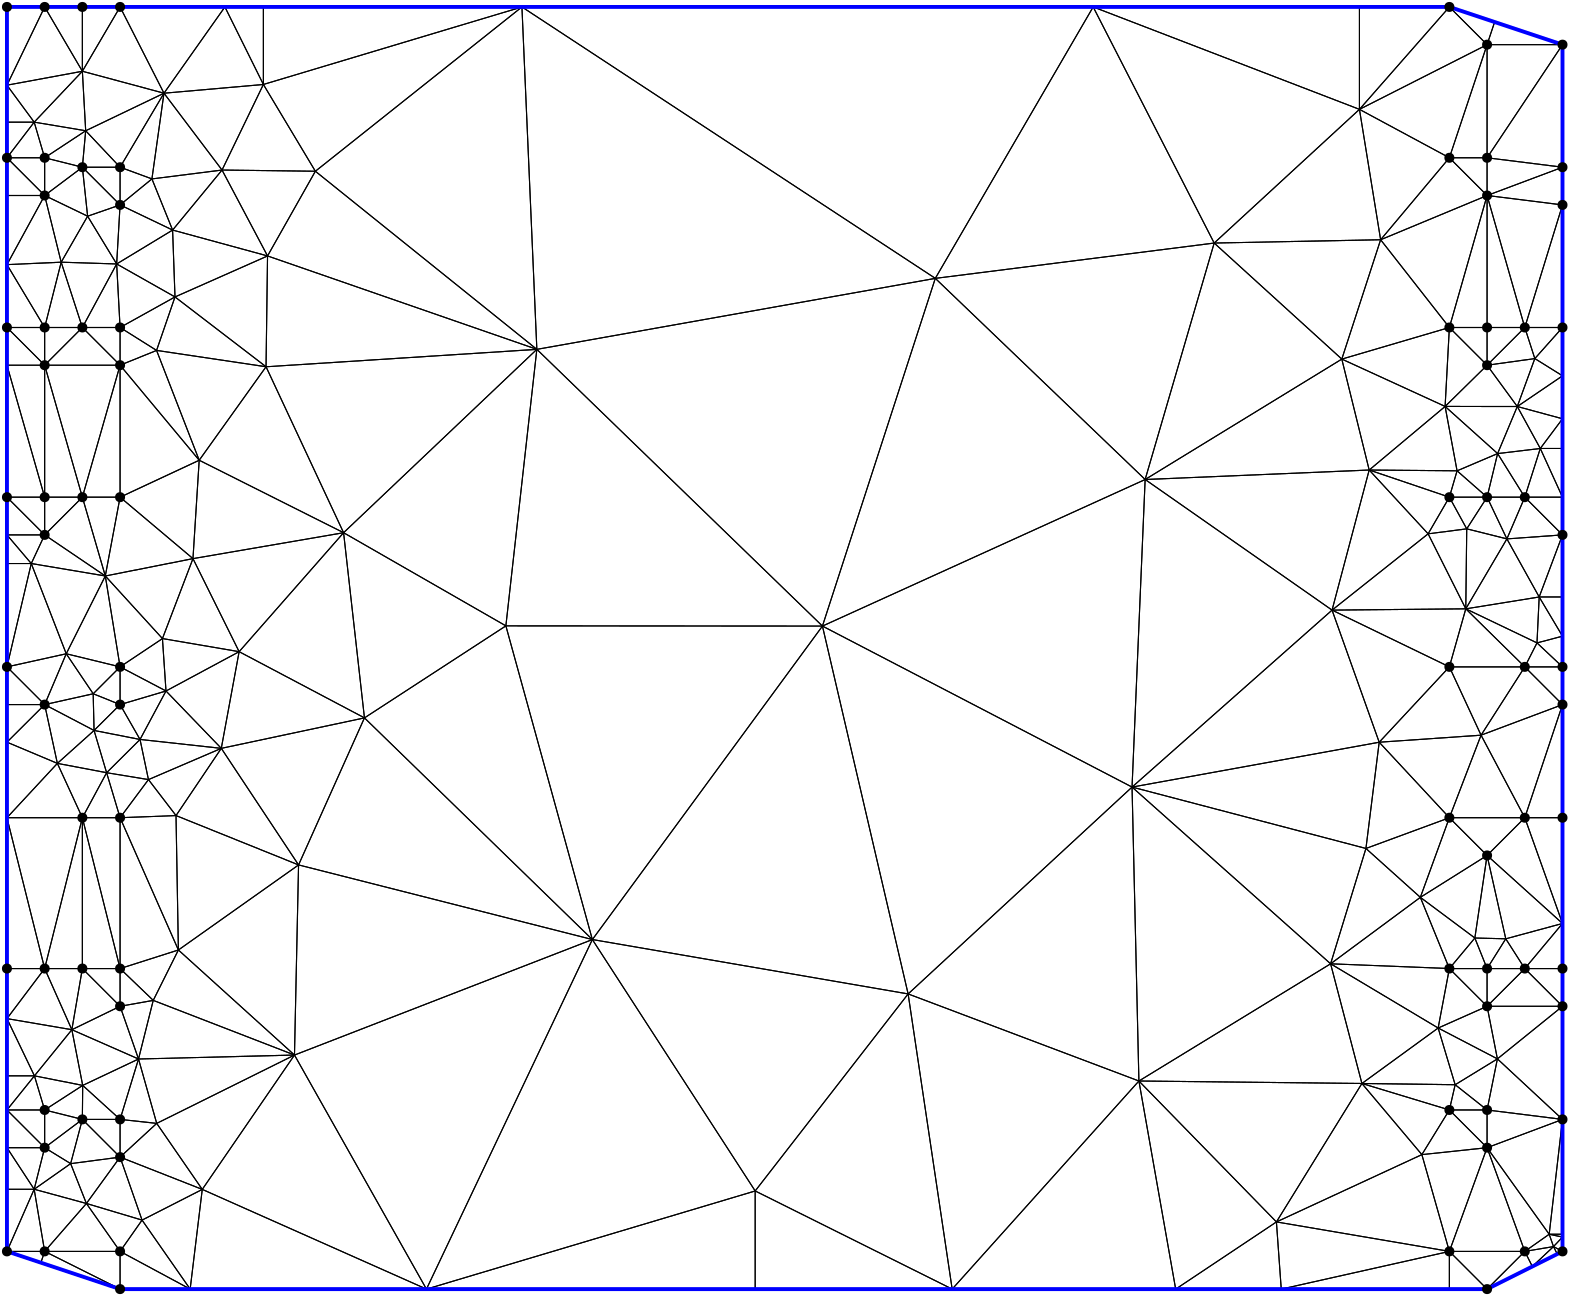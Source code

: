 <?xml version="1.0"?>
<!DOCTYPE ipe SYSTEM "ipe.dtd">
<ipe version="70218" creator="Ipe 7.2.24">
<info created="D:20221020151441" modified="D:20221020151441"/>
<ipestyle name="basic">
<symbol name="mark/disk(sx)" transformations="translations">
<path fill="sym-stroke">
0.6 0 0 0.6 0 0 e
</path>
</symbol>
<anglesize name="22.5 deg" value="22.5"/>
<anglesize name="30 deg" value="30"/>
<anglesize name="45 deg" value="45"/>
<anglesize name="60 deg" value="60"/>
<anglesize name="90 deg" value="90"/>
<arrowsize name="large" value="10"/>
<arrowsize name="small" value="5"/>
<arrowsize name="tiny" value="3"/>
<color name="blue" value="0 0 1"/>
<color name="gray" value="0.745"/>
<color name="green" value="0 1 0"/>
<color name="red" value="1 0 0"/>
<color name="pink" value="1 0.753 0.796"/>
<pen name="heavier" value="0.8"/>
<pen name="fat" value="1.4"/>
<pen name="ultrafat" value="2"/>
<gridsize name="16 pts (~6 mm)" value="16"/>
<gridsize name="32 pts (~12 mm)" value="32"/>
<gridsize name="4 pts" value="4"/>
<gridsize name="8 pts (~3 mm)" value="8"/>
<opacity name="10%" value="0.1"/>
<opacity name="25%" value="0.25"/>
<opacity name="50%" value="0.5"/>
<opacity name="75%" value="0.75"/>
<symbolsize name="large" value="5"/>
<symbolsize name="small" value="2"/>
<symbolsize name="tiny" value="1.1"/>
<textsize name="huge" value="\huge"/>
<textsize name="large" value="\large"/>
<textsize name="small" value="\small"/>
<textsize name="tiny" value="	iny"/>
<tiling name="falling" angle="-60" step="4" width="1"/>
<tiling name="rising" angle="30" step="4" width="1"/>
</ipestyle>
<page>
<layer name="hull"/>
<layer name="constraints"/>
<layer name="triangulation"/>
<layer name="obtuse"/>
<layer name="blub"/>
<layer name="problems"/>
<view layers="hull constraints triangulation obtuse blub" active="triangulation"/>
<path layer="triangulation" stroke="black">
502.901 733.576 m 
502.901 696.706 l 
</path>
<path layer="triangulation" stroke="black">
502.901 696.706 m 
535.273 733.576 l 
</path>
<path layer="triangulation" stroke="black">
535.273 733.576 m 
502.901 733.576 l 
</path>
<path layer="triangulation" stroke="black">
43.1515 733.576 m 
43.1515 710.424 l 
</path>
<path layer="triangulation" stroke="black">
43.1515 710.424 m 
56.7273 733.576 l 
</path>
<path layer="triangulation" stroke="black">
56.7273 733.576 m 
43.1515 733.576 l 
</path>
<path layer="triangulation" stroke="black">
144.703 477.637 m 
99.5869 501.471 l 
</path>
<path layer="triangulation" stroke="black">
99.5869 501.471 m 
93.1658 466.671 l 
</path>
<path layer="triangulation" stroke="black">
93.1658 466.671 m 
144.703 477.637 l 
</path>
<path layer="triangulation" stroke="black">
55.4966 641.05 m 
76.4974 629.18 l 
</path>
<path layer="triangulation" stroke="black">
76.4974 629.18 m 
75.637 653.254 l 
</path>
<path layer="triangulation" stroke="black">
75.637 653.254 m 
55.4966 641.05 l 
</path>
<path layer="triangulation" stroke="black">
524.823 413.031 m 
535.273 441.697 l 
</path>
<path layer="triangulation" stroke="black">
535.273 441.697 m 
505.234 430.63 l 
</path>
<path layer="triangulation" stroke="black">
505.234 430.63 m 
524.823 413.031 l 
</path>
<path layer="triangulation" stroke="black">
43.1515 441.697 m 
29.5758 387.394 l 
</path>
<path layer="triangulation" stroke="black">
29.5758 387.394 m 
43.1515 387.394 l 
</path>
<path layer="triangulation" stroke="black">
43.1515 387.394 m 
43.1515 441.697 l 
</path>
<path layer="triangulation" stroke="black">
548.848 373.818 m 
535.273 387.394 l 
</path>
<path layer="triangulation" stroke="black">
535.273 387.394 m 
531.231 365.989 l 
</path>
<path layer="triangulation" stroke="black">
531.231 365.989 m 
548.848 373.818 l 
</path>
<path layer="triangulation" stroke="black">
29.5758 322.909 m 
43.1515 333.091 l 
</path>
<path layer="triangulation" stroke="black">
43.1515 333.091 m 
29.5758 336.485 l 
</path>
<path layer="triangulation" stroke="black">
29.5758 336.485 m 
29.5758 322.909 l 
</path>
<path layer="triangulation" stroke="black">
555.575 398.108 m 
544.445 398.392 l 
</path>
<path layer="triangulation" stroke="black">
544.445 398.392 m 
548.848 387.394 l 
</path>
<path layer="triangulation" stroke="black">
548.848 387.394 m 
555.575 398.108 l 
</path>
<path layer="triangulation" stroke="black">
35.524 641.687 m 
16 640.813 l 
</path>
<path layer="triangulation" stroke="black">
16 640.813 m 
29.5758 618.182 l 
</path>
<path layer="triangulation" stroke="black">
29.5758 618.182 m 
35.524 641.687 l 
</path>
<path layer="triangulation" stroke="black">
63.3669 354.835 m 
43.2697 345.332 l 
</path>
<path layer="triangulation" stroke="black">
43.2697 345.332 m 
56.7273 333.091 l 
</path>
<path layer="triangulation" stroke="black">
56.7273 333.091 m 
63.3669 354.835 l 
</path>
<path layer="triangulation" stroke="black">
56.7273 604.606 m 
56.7273 618.182 l 
</path>
<path layer="triangulation" stroke="black">
56.7273 618.182 m 
43.1515 618.182 l 
</path>
<path layer="triangulation" stroke="black">
43.1515 618.182 m 
56.7273 604.606 l 
</path>
<path layer="triangulation" stroke="black">
552.641 572.793 m 
559.724 589.729 l 
</path>
<path layer="triangulation" stroke="black">
559.724 589.729 m 
533.738 589.758 l 
</path>
<path layer="triangulation" stroke="black">
533.738 589.758 m 
552.641 572.793 l 
</path>
<path layer="triangulation" stroke="black">
43.1515 675.879 m 
56.7273 662.303 l 
</path>
<path layer="triangulation" stroke="black">
56.7273 662.303 m 
56.7273 675.879 l 
</path>
<path layer="triangulation" stroke="black">
56.7273 675.879 m 
43.1515 675.879 l 
</path>
<path layer="triangulation" stroke="black">
34.152 461.26 m 
29.5758 482.424 l 
</path>
<path layer="triangulation" stroke="black">
29.5758 482.424 m 
16 468.891 l 
</path>
<path layer="triangulation" stroke="black">
16 468.891 m 
34.152 461.26 l 
</path>
<path layer="triangulation" stroke="black">
51.8799 457.898 m 
34.152 461.26 l 
</path>
<path layer="triangulation" stroke="black">
34.152 461.26 m 
43.1515 441.697 l 
</path>
<path layer="triangulation" stroke="black">
43.1515 441.697 m 
51.8799 457.898 l 
</path>
<path layer="triangulation" stroke="black">
44.3468 689.003 m 
43.1515 675.879 l 
</path>
<path layer="triangulation" stroke="black">
43.1515 675.879 m 
56.7273 675.879 l 
</path>
<path layer="triangulation" stroke="black">
56.7273 675.879 m 
44.3468 689.003 l 
</path>
<path layer="triangulation" stroke="black">
29.5758 665.697 m 
45.0414 658.241 l 
</path>
<path layer="triangulation" stroke="black">
45.0414 658.241 m 
43.1515 675.879 l 
</path>
<path layer="triangulation" stroke="black">
43.1515 675.879 m 
29.5758 665.697 l 
</path>
<path layer="triangulation" stroke="black">
541.183 516.9 m 
541.523 545.695 l 
</path>
<path layer="triangulation" stroke="black">
541.523 545.695 m 
527.621 543.899 l 
</path>
<path layer="triangulation" stroke="black">
527.621 543.899 m 
541.183 516.9 l 
</path>
<path layer="triangulation" stroke="black">
548.848 387.394 m 
548.848 373.818 l 
</path>
<path layer="triangulation" stroke="black">
548.848 373.818 m 
562.424 387.394 l 
</path>
<path layer="triangulation" stroke="black">
562.424 387.394 m 
548.848 387.394 l 
</path>
<path layer="triangulation" stroke="black">
551.564 728.145 m 
535.273 733.576 l 
</path>
<path layer="triangulation" stroke="black">
535.273 733.576 m 
548.848 720 l 
</path>
<path layer="triangulation" stroke="black">
548.848 720 m 
551.564 728.145 l 
</path>
<path layer="triangulation" stroke="black">
548.848 665.697 m 
548.848 618.182 l 
</path>
<path layer="triangulation" stroke="black">
548.848 618.182 m 
562.424 618.182 l 
</path>
<path layer="triangulation" stroke="black">
562.424 618.182 m 
548.848 665.697 l 
</path>
<path layer="triangulation" stroke="black">
29.5758 387.394 m 
16 387.394 l 
</path>
<path layer="triangulation" stroke="black">
16 387.394 m 
16 369.372 l 
</path>
<path layer="triangulation" stroke="black">
16 369.372 m 
29.5758 387.394 l 
</path>
<path layer="triangulation" stroke="black">
510.009 468.877 m 
535.273 441.697 l 
</path>
<path layer="triangulation" stroke="black">
535.273 441.697 m 
546.679 471.416 l 
</path>
<path layer="triangulation" stroke="black">
546.679 471.416 m 
510.009 468.877 l 
</path>
<path layer="triangulation" stroke="black">
86.3141 307.888 m 
69.9147 331.661 l 
</path>
<path layer="triangulation" stroke="black">
69.9147 331.661 m 
56.7273 319.515 l 
</path>
<path layer="triangulation" stroke="black">
56.7273 319.515 m 
86.3141 307.888 l 
</path>
<path layer="triangulation" stroke="black">
525.37 320.418 m 
548.848 322.909 l 
</path>
<path layer="triangulation" stroke="black">
548.848 322.909 m 
535.273 336.485 l 
</path>
<path layer="triangulation" stroke="black">
535.273 336.485 m 
525.37 320.418 l 
</path>
<path layer="triangulation" stroke="black">
548.848 322.909 m 
571.209 291.748 l 
</path>
<path layer="triangulation" stroke="black">
571.209 291.748 m 
576 333.091 l 
</path>
<path layer="triangulation" stroke="black">
576 333.091 m 
548.848 322.909 l 
</path>
<path layer="triangulation" stroke="black">
535.273 285.576 m 
473.009 296.182 l 
</path>
<path layer="triangulation" stroke="black">
473.009 296.182 m 
474.75 272 l 
</path>
<path layer="triangulation" stroke="black">
474.75 272 m 
535.273 285.576 l 
</path>
<path layer="triangulation" stroke="black">
535.273 336.485 m 
548.848 322.909 l 
</path>
<path layer="triangulation" stroke="black">
548.848 322.909 m 
548.848 336.485 l 
</path>
<path layer="triangulation" stroke="black">
548.848 336.485 m 
535.273 336.485 l 
</path>
<path layer="triangulation" stroke="black">
56.7273 272 m 
56.7273 285.576 l 
</path>
<path layer="triangulation" stroke="black">
56.7273 285.576 m 
29.5758 285.576 l 
</path>
<path layer="triangulation" stroke="black">
29.5758 285.576 m 
56.7273 272 l 
</path>
<path layer="triangulation" stroke="black">
552.564 354.879 m 
537.358 345.573 l 
</path>
<path layer="triangulation" stroke="black">
537.358 345.573 m 
548.848 336.485 l 
</path>
<path layer="triangulation" stroke="black">
548.848 336.485 m 
552.564 354.879 l 
</path>
<path layer="triangulation" stroke="black">
28.2182 281.503 m 
29.5758 285.576 l 
</path>
<path layer="triangulation" stroke="black">
29.5758 285.576 m 
16 285.576 l 
</path>
<path layer="triangulation" stroke="black">
16 285.576 m 
28.2182 281.503 l 
</path>
<path layer="triangulation" stroke="black">
38.9302 317.169 m 
43.1515 333.091 l 
</path>
<path layer="triangulation" stroke="black">
43.1515 333.091 m 
29.5758 322.909 l 
</path>
<path layer="triangulation" stroke="black">
29.5758 322.909 m 
38.9302 317.169 l 
</path>
<path layer="triangulation" stroke="black">
25.8959 348.771 m 
16 348.771 l 
</path>
<path layer="triangulation" stroke="black">
16 348.771 m 
16 336.485 l 
</path>
<path layer="triangulation" stroke="black">
16 336.485 m 
25.8959 348.771 l 
</path>
<path layer="triangulation" stroke="black">
38.9302 317.169 m 
56.7273 319.515 l 
</path>
<path layer="triangulation" stroke="black">
56.7273 319.515 m 
43.1515 333.091 l 
</path>
<path layer="triangulation" stroke="black">
43.1515 333.091 m 
38.9302 317.169 l 
</path>
<path layer="triangulation" stroke="black">
25.8 307.941 m 
29.5758 322.909 l 
</path>
<path layer="triangulation" stroke="black">
29.5758 322.909 m 
16 322.909 l 
</path>
<path layer="triangulation" stroke="black">
16 322.909 m 
25.8 307.941 l 
</path>
<path layer="triangulation" stroke="black">
43.1515 387.394 m 
56.7273 373.818 l 
</path>
<path layer="triangulation" stroke="black">
56.7273 373.818 m 
56.7273 387.394 l 
</path>
<path layer="triangulation" stroke="black">
56.7273 387.394 m 
43.1515 387.394 l 
</path>
<path layer="triangulation" stroke="black">
64.6365 296.838 m 
56.7273 319.515 l 
</path>
<path layer="triangulation" stroke="black">
56.7273 319.515 m 
44.6036 302.823 l 
</path>
<path layer="triangulation" stroke="black">
44.6036 302.823 m 
64.6365 296.838 l 
</path>
<path layer="triangulation" stroke="black">
44.6036 302.823 m 
56.7273 319.515 l 
</path>
<path layer="triangulation" stroke="black">
56.7273 319.515 m 
38.9302 317.169 l 
</path>
<path layer="triangulation" stroke="black">
38.9302 317.169 m 
44.6036 302.823 l 
</path>
<path layer="triangulation" stroke="black">
43.2697 345.332 m 
43.1515 333.091 l 
</path>
<path layer="triangulation" stroke="black">
43.1515 333.091 m 
56.7273 333.091 l 
</path>
<path layer="triangulation" stroke="black">
56.7273 333.091 m 
43.2697 345.332 l 
</path>
<path layer="triangulation" stroke="black">
43.1515 333.091 m 
56.7273 319.515 l 
</path>
<path layer="triangulation" stroke="black">
56.7273 319.515 m 
56.7273 333.091 l 
</path>
<path layer="triangulation" stroke="black">
56.7273 333.091 m 
43.1515 333.091 l 
</path>
<path layer="triangulation" stroke="black">
524.823 413.031 m 
492.515 389.107 l 
</path>
<path layer="triangulation" stroke="black">
492.515 389.107 m 
535.273 387.394 l 
</path>
<path layer="triangulation" stroke="black">
535.273 387.394 m 
524.823 413.031 l 
</path>
<path layer="triangulation" stroke="black">
56.7273 272 m 
81.9569 272 l 
</path>
<path layer="triangulation" stroke="black">
81.9569 272 m 
56.7273 285.576 l 
</path>
<path layer="triangulation" stroke="black">
56.7273 285.576 m 
56.7273 272 l 
</path>
<path layer="triangulation" stroke="black">
66.9416 455.421 m 
63.9118 469.867 l 
</path>
<path layer="triangulation" stroke="black">
63.9118 469.867 m 
51.8799 457.898 l 
</path>
<path layer="triangulation" stroke="black">
51.8799 457.898 m 
66.9416 455.421 l 
</path>
<path layer="triangulation" stroke="black">
29.5758 387.394 m 
16 369.372 l 
</path>
<path layer="triangulation" stroke="black">
16 369.372 m 
39.3668 365.379 l 
</path>
<path layer="triangulation" stroke="black">
39.3668 365.379 m 
29.5758 387.394 l 
</path>
<path layer="triangulation" stroke="black">
533.738 589.758 m 
506.407 566.87 l 
</path>
<path layer="triangulation" stroke="black">
506.407 566.87 m 
538.044 566.583 l 
</path>
<path layer="triangulation" stroke="black">
538.044 566.583 m 
533.738 589.758 l 
</path>
<path layer="triangulation" stroke="black">
144.703 477.637 m 
226.747 397.838 l 
</path>
<path layer="triangulation" stroke="black">
226.747 397.838 m 
195.613 510.763 l 
</path>
<path layer="triangulation" stroke="black">
195.613 510.763 m 
144.703 477.637 l 
</path>
<path layer="triangulation" stroke="black">
167.021 272 m 
86.3141 307.888 l 
</path>
<path layer="triangulation" stroke="black">
86.3141 307.888 m 
81.9569 272 l 
</path>
<path layer="triangulation" stroke="black">
81.9569 272 m 
167.021 272 l 
</path>
<path layer="triangulation" stroke="black">
56.7273 441.697 m 
43.1515 441.697 l 
</path>
<path layer="triangulation" stroke="black">
43.1515 441.697 m 
56.7273 387.394 l 
</path>
<path layer="triangulation" stroke="black">
56.7273 387.394 m 
56.7273 441.697 l 
</path>
<path layer="triangulation" stroke="black">
29.5758 604.606 m 
29.5758 618.182 l 
</path>
<path layer="triangulation" stroke="black">
29.5758 618.182 m 
16 618.182 l 
</path>
<path layer="triangulation" stroke="black">
16 618.182 m 
29.5758 604.606 l 
</path>
<path layer="triangulation" stroke="black">
43.1515 387.394 m 
56.7273 387.394 l 
</path>
<path layer="triangulation" stroke="black">
56.7273 387.394 m 
43.1515 441.697 l 
</path>
<path layer="triangulation" stroke="black">
43.1515 441.697 m 
43.1515 387.394 l 
</path>
<path layer="triangulation" stroke="black">
47.3595 473.108 m 
47.0472 486.32 l 
</path>
<path layer="triangulation" stroke="black">
47.0472 486.32 m 
29.5758 482.424 l 
</path>
<path layer="triangulation" stroke="black">
29.5758 482.424 m 
47.3595 473.108 l 
</path>
<path layer="triangulation" stroke="black">
39.3668 365.379 m 
43.1515 387.394 l 
</path>
<path layer="triangulation" stroke="black">
43.1515 387.394 m 
29.5758 387.394 l 
</path>
<path layer="triangulation" stroke="black">
29.5758 387.394 m 
39.3668 365.379 l 
</path>
<path layer="triangulation" stroke="black">
43.1515 441.697 m 
16 441.697 l 
</path>
<path layer="triangulation" stroke="black">
16 441.697 m 
29.5758 387.394 l 
</path>
<path layer="triangulation" stroke="black">
29.5758 387.394 m 
43.1515 441.697 l 
</path>
<path layer="triangulation" stroke="black">
43.2697 345.332 m 
29.5758 336.485 l 
</path>
<path layer="triangulation" stroke="black">
29.5758 336.485 m 
43.1515 333.091 l 
</path>
<path layer="triangulation" stroke="black">
43.1515 333.091 m 
43.2697 345.332 l 
</path>
<path layer="triangulation" stroke="black">
16 482.424 m 
29.5758 482.424 l 
</path>
<path layer="triangulation" stroke="black">
29.5758 482.424 m 
16 496 l 
</path>
<path layer="triangulation" stroke="black">
16 496 m 
16 482.424 l 
</path>
<path layer="triangulation" stroke="black">
37.3439 500.719 m 
29.5758 482.424 l 
</path>
<path layer="triangulation" stroke="black">
29.5758 482.424 m 
47.0472 486.32 l 
</path>
<path layer="triangulation" stroke="black">
47.0472 486.32 m 
37.3439 500.719 l 
</path>
<path layer="triangulation" stroke="black">
43.1515 618.182 m 
55.4966 641.05 l 
</path>
<path layer="triangulation" stroke="black">
55.4966 641.05 m 
35.524 641.687 l 
</path>
<path layer="triangulation" stroke="black">
35.524 641.687 m 
43.1515 618.182 l 
</path>
<path layer="triangulation" stroke="black">
43.1515 618.182 m 
35.524 641.687 l 
</path>
<path layer="triangulation" stroke="black">
35.524 641.687 m 
29.5758 618.182 l 
</path>
<path layer="triangulation" stroke="black">
29.5758 618.182 m 
43.1515 618.182 l 
</path>
<path layer="triangulation" stroke="black">
29.5758 557.091 m 
29.5758 604.606 l 
</path>
<path layer="triangulation" stroke="black">
29.5758 604.606 m 
16 604.606 l 
</path>
<path layer="triangulation" stroke="black">
16 604.606 m 
29.5758 557.091 l 
</path>
<path layer="triangulation" stroke="black">
29.5758 665.697 m 
43.1515 675.879 l 
</path>
<path layer="triangulation" stroke="black">
43.1515 675.879 m 
29.5758 679.273 l 
</path>
<path layer="triangulation" stroke="black">
29.5758 679.273 m 
29.5758 665.697 l 
</path>
<path layer="triangulation" stroke="black">
25.8069 692.103 m 
29.5758 679.273 l 
</path>
<path layer="triangulation" stroke="black">
29.5758 679.273 m 
44.3468 689.003 l 
</path>
<path layer="triangulation" stroke="black">
44.3468 689.003 m 
25.8069 692.103 l 
</path>
<path layer="triangulation" stroke="black">
16 679.273 m 
29.5758 665.697 l 
</path>
<path layer="triangulation" stroke="black">
29.5758 665.697 m 
29.5758 679.273 l 
</path>
<path layer="triangulation" stroke="black">
29.5758 679.273 m 
16 679.273 l 
</path>
<path layer="triangulation" stroke="black">
16 705.413 m 
29.5758 733.576 l 
</path>
<path layer="triangulation" stroke="black">
29.5758 733.576 m 
16 733.576 l 
</path>
<path layer="triangulation" stroke="black">
16 733.576 m 
16 705.413 l 
</path>
<path layer="triangulation" stroke="black">
29.5758 618.182 m 
29.5758 604.606 l 
</path>
<path layer="triangulation" stroke="black">
29.5758 604.606 m 
43.1515 618.182 l 
</path>
<path layer="triangulation" stroke="black">
43.1515 618.182 m 
29.5758 618.182 l 
</path>
<path layer="triangulation" stroke="black">
82.9705 534.974 m 
99.5869 501.471 l 
</path>
<path layer="triangulation" stroke="black">
99.5869 501.471 m 
137.189 544.301 l 
</path>
<path layer="triangulation" stroke="black">
137.189 544.301 m 
82.9705 534.974 l 
</path>
<path layer="triangulation" stroke="black">
56.7273 662.303 m 
75.637 653.254 l 
</path>
<path layer="triangulation" stroke="black">
75.637 653.254 m 
68.1912 671.671 l 
</path>
<path layer="triangulation" stroke="black">
68.1912 671.671 m 
56.7273 662.303 l 
</path>
<path layer="triangulation" stroke="black">
43.1515 675.879 m 
44.3468 689.003 l 
</path>
<path layer="triangulation" stroke="black">
44.3468 689.003 m 
29.5758 679.273 l 
</path>
<path layer="triangulation" stroke="black">
29.5758 679.273 m 
43.1515 675.879 l 
</path>
<path layer="triangulation" stroke="black">
43.1515 557.091 m 
29.5758 604.606 l 
</path>
<path layer="triangulation" stroke="black">
29.5758 604.606 m 
29.5758 557.091 l 
</path>
<path layer="triangulation" stroke="black">
29.5758 557.091 m 
43.1515 557.091 l 
</path>
<path layer="triangulation" stroke="black">
56.7273 604.606 m 
43.1515 618.182 l 
</path>
<path layer="triangulation" stroke="black">
43.1515 618.182 m 
29.5758 604.606 l 
</path>
<path layer="triangulation" stroke="black">
29.5758 604.606 m 
56.7273 604.606 l 
</path>
<path layer="triangulation" stroke="black">
29.5758 604.606 m 
43.1515 557.091 l 
</path>
<path layer="triangulation" stroke="black">
43.1515 557.091 m 
56.7273 604.606 l 
</path>
<path layer="triangulation" stroke="black">
56.7273 604.606 m 
29.5758 604.606 l 
</path>
<path layer="triangulation" stroke="black">
37.3439 500.719 m 
16 496 l 
</path>
<path layer="triangulation" stroke="black">
16 496 m 
29.5758 482.424 l 
</path>
<path layer="triangulation" stroke="black">
29.5758 482.424 m 
37.3439 500.719 l 
</path>
<path layer="triangulation" stroke="black">
73.2566 487.319 m 
56.7273 496 l 
</path>
<path layer="triangulation" stroke="black">
56.7273 496 m 
56.7273 482.424 l 
</path>
<path layer="triangulation" stroke="black">
56.7273 482.424 m 
73.2566 487.319 l 
</path>
<path layer="triangulation" stroke="black">
43.1515 557.091 m 
29.5758 557.091 l 
</path>
<path layer="triangulation" stroke="black">
29.5758 557.091 m 
29.5758 543.515 l 
</path>
<path layer="triangulation" stroke="black">
29.5758 543.515 m 
43.1515 557.091 l 
</path>
<path layer="triangulation" stroke="black">
51.4095 528.721 m 
29.5758 543.515 l 
</path>
<path layer="triangulation" stroke="black">
29.5758 543.515 m 
24.7556 533.205 l 
</path>
<path layer="triangulation" stroke="black">
24.7556 533.205 m 
51.4095 528.721 l 
</path>
<path layer="triangulation" stroke="black">
29.5758 557.091 m 
16 557.091 l 
</path>
<path layer="triangulation" stroke="black">
16 557.091 m 
29.5758 543.515 l 
</path>
<path layer="triangulation" stroke="black">
29.5758 543.515 m 
29.5758 557.091 l 
</path>
<path layer="triangulation" stroke="black">
51.4095 528.721 m 
43.1515 557.091 l 
</path>
<path layer="triangulation" stroke="black">
43.1515 557.091 m 
29.5758 543.515 l 
</path>
<path layer="triangulation" stroke="black">
29.5758 543.515 m 
51.4095 528.721 l 
</path>
<path layer="triangulation" stroke="black">
56.7273 557.091 m 
56.7273 604.606 l 
</path>
<path layer="triangulation" stroke="black">
56.7273 604.606 m 
43.1515 557.091 l 
</path>
<path layer="triangulation" stroke="black">
43.1515 557.091 m 
56.7273 557.091 l 
</path>
<path layer="triangulation" stroke="black">
535.273 679.273 m 
510.523 649.767 l 
</path>
<path layer="triangulation" stroke="black">
510.523 649.767 m 
548.848 665.697 l 
</path>
<path layer="triangulation" stroke="black">
548.848 665.697 m 
535.273 679.273 l 
</path>
<path layer="triangulation" stroke="black">
562.424 557.091 m 
548.848 557.091 l 
</path>
<path layer="triangulation" stroke="black">
548.848 557.091 m 
555.983 542.075 l 
</path>
<path layer="triangulation" stroke="black">
555.983 542.075 m 
562.424 557.091 l 
</path>
<path layer="triangulation" stroke="black">
568.003 574.629 m 
552.641 572.793 l 
</path>
<path layer="triangulation" stroke="black">
552.641 572.793 m 
562.424 557.091 l 
</path>
<path layer="triangulation" stroke="black">
562.424 557.091 m 
568.003 574.629 l 
</path>
<path layer="triangulation" stroke="black">
541.183 516.9 m 
527.621 543.899 l 
</path>
<path layer="triangulation" stroke="black">
527.621 543.899 m 
493.04 516.433 l 
</path>
<path layer="triangulation" stroke="black">
493.04 516.433 m 
541.183 516.9 l 
</path>
<path layer="triangulation" stroke="black">
55.4966 641.05 m 
56.7273 662.303 l 
</path>
<path layer="triangulation" stroke="black">
56.7273 662.303 m 
45.0414 658.241 l 
</path>
<path layer="triangulation" stroke="black">
45.0414 658.241 m 
55.4966 641.05 l 
</path>
<path layer="triangulation" stroke="black">
533.738 589.758 m 
538.044 566.583 l 
</path>
<path layer="triangulation" stroke="black">
538.044 566.583 m 
552.641 572.793 l 
</path>
<path layer="triangulation" stroke="black">
552.641 572.793 m 
533.738 589.758 l 
</path>
<path layer="triangulation" stroke="black">
56.7273 557.091 m 
85.2113 570.387 l 
</path>
<path layer="triangulation" stroke="black">
85.2113 570.387 m 
56.7273 604.606 l 
</path>
<path layer="triangulation" stroke="black">
56.7273 604.606 m 
56.7273 557.091 l 
</path>
<path layer="triangulation" stroke="black">
69.8656 609.923 m 
76.4974 629.18 l 
</path>
<path layer="triangulation" stroke="black">
76.4974 629.18 m 
56.7273 618.182 l 
</path>
<path layer="triangulation" stroke="black">
56.7273 618.182 m 
69.8656 609.923 l 
</path>
<path layer="triangulation" stroke="black">
535.273 618.182 m 
548.848 618.182 l 
</path>
<path layer="triangulation" stroke="black">
548.848 618.182 m 
548.848 665.697 l 
</path>
<path layer="triangulation" stroke="black">
548.848 665.697 m 
535.273 618.182 l 
</path>
<path layer="triangulation" stroke="black">
535.273 618.182 m 
548.848 604.606 l 
</path>
<path layer="triangulation" stroke="black">
548.848 604.606 m 
548.848 618.182 l 
</path>
<path layer="triangulation" stroke="black">
548.848 618.182 m 
535.273 618.182 l 
</path>
<path layer="triangulation" stroke="black">
535.273 733.576 m 
502.901 696.706 l 
</path>
<path layer="triangulation" stroke="black">
502.901 696.706 m 
548.848 720 l 
</path>
<path layer="triangulation" stroke="black">
548.848 720 m 
535.273 733.576 l 
</path>
<path layer="triangulation" stroke="black">
562.424 618.182 m 
548.848 604.606 l 
</path>
<path layer="triangulation" stroke="black">
548.848 604.606 m 
566.033 606.989 l 
</path>
<path layer="triangulation" stroke="black">
566.033 606.989 m 
562.424 618.182 l 
</path>
<path layer="triangulation" stroke="black">
548.848 679.273 m 
535.273 679.273 l 
</path>
<path layer="triangulation" stroke="black">
535.273 679.273 m 
548.848 665.697 l 
</path>
<path layer="triangulation" stroke="black">
548.848 665.697 m 
548.848 679.273 l 
</path>
<path layer="triangulation" stroke="black">
72.5285 702.522 m 
56.7273 733.576 l 
</path>
<path layer="triangulation" stroke="black">
56.7273 733.576 m 
43.1515 710.424 l 
</path>
<path layer="triangulation" stroke="black">
43.1515 710.424 m 
72.5285 702.522 l 
</path>
<path layer="triangulation" stroke="black">
548.848 679.273 m 
548.848 665.697 l 
</path>
<path layer="triangulation" stroke="black">
548.848 665.697 m 
576 675.879 l 
</path>
<path layer="triangulation" stroke="black">
576 675.879 m 
548.848 679.273 l 
</path>
<path layer="triangulation" stroke="black">
535.273 679.273 m 
548.848 679.273 l 
</path>
<path layer="triangulation" stroke="black">
548.848 679.273 m 
548.848 720 l 
</path>
<path layer="triangulation" stroke="black">
548.848 720 m 
535.273 679.273 l 
</path>
<path layer="triangulation" stroke="black">
548.848 665.697 m 
576 662.303 l 
</path>
<path layer="triangulation" stroke="black">
576 662.303 m 
576 675.879 l 
</path>
<path layer="triangulation" stroke="black">
576 675.879 m 
548.848 665.697 l 
</path>
<path layer="triangulation" stroke="black">
548.848 679.273 m 
576 675.879 l 
</path>
<path layer="triangulation" stroke="black">
576 675.879 m 
576 720 l 
</path>
<path layer="triangulation" stroke="black">
576 720 m 
548.848 679.273 l 
</path>
<path layer="triangulation" stroke="black">
548.848 679.273 m 
576 720 l 
</path>
<path layer="triangulation" stroke="black">
576 720 m 
548.848 720 l 
</path>
<path layer="triangulation" stroke="black">
548.848 720 m 
548.848 679.273 l 
</path>
<path layer="triangulation" stroke="black">
548.848 665.697 m 
562.424 618.182 l 
</path>
<path layer="triangulation" stroke="black">
562.424 618.182 m 
576 662.303 l 
</path>
<path layer="triangulation" stroke="black">
576 662.303 m 
548.848 665.697 l 
</path>
<path layer="triangulation" stroke="black">
562.424 496 m 
546.679 471.416 l 
</path>
<path layer="triangulation" stroke="black">
546.679 471.416 m 
576 482.424 l 
</path>
<path layer="triangulation" stroke="black">
576 482.424 m 
562.424 496 l 
</path>
<path layer="triangulation" stroke="black">
576 662.303 m 
562.424 618.182 l 
</path>
<path layer="triangulation" stroke="black">
562.424 618.182 m 
576 618.182 l 
</path>
<path layer="triangulation" stroke="black">
576 618.182 m 
576 662.303 l 
</path>
<path layer="triangulation" stroke="black">
548.848 618.182 m 
548.848 604.606 l 
</path>
<path layer="triangulation" stroke="black">
548.848 604.606 m 
562.424 618.182 l 
</path>
<path layer="triangulation" stroke="black">
562.424 618.182 m 
548.848 618.182 l 
</path>
<path layer="triangulation" stroke="black">
568.003 574.629 m 
559.724 589.729 l 
</path>
<path layer="triangulation" stroke="black">
559.724 589.729 m 
552.641 572.793 l 
</path>
<path layer="triangulation" stroke="black">
552.641 572.793 m 
568.003 574.629 l 
</path>
<path layer="triangulation" stroke="black">
548.848 557.091 m 
535.273 557.091 l 
</path>
<path layer="triangulation" stroke="black">
535.273 557.091 m 
541.523 545.695 l 
</path>
<path layer="triangulation" stroke="black">
541.523 545.695 m 
548.848 557.091 l 
</path>
<path layer="triangulation" stroke="black">
576 585.313 m 
559.724 589.729 l 
</path>
<path layer="triangulation" stroke="black">
559.724 589.729 m 
568.003 574.629 l 
</path>
<path layer="triangulation" stroke="black">
568.003 574.629 m 
576 585.313 l 
</path>
<path layer="triangulation" stroke="black">
562.424 441.697 m 
576 441.697 l 
</path>
<path layer="triangulation" stroke="black">
576 441.697 m 
576 482.424 l 
</path>
<path layer="triangulation" stroke="black">
576 482.424 m 
562.424 441.697 l 
</path>
<path layer="triangulation" stroke="black">
562.424 441.697 m 
548.848 428.121 l 
</path>
<path layer="triangulation" stroke="black">
548.848 428.121 m 
576 403.633 l 
</path>
<path layer="triangulation" stroke="black">
576 403.633 m 
562.424 441.697 l 
</path>
<path layer="triangulation" stroke="black">
562.424 496 m 
576 482.424 l 
</path>
<path layer="triangulation" stroke="black">
576 482.424 m 
576 496 l 
</path>
<path layer="triangulation" stroke="black">
576 496 m 
562.424 496 l 
</path>
<path layer="triangulation" stroke="black">
562.424 496 m 
535.273 496 l 
</path>
<path layer="triangulation" stroke="black">
535.273 496 m 
546.679 471.416 l 
</path>
<path layer="triangulation" stroke="black">
546.679 471.416 m 
562.424 496 l 
</path>
<path layer="triangulation" stroke="black">
56.7273 387.394 m 
68.6644 375.937 l 
</path>
<path layer="triangulation" stroke="black">
68.6644 375.937 m 
77.7191 394.08 l 
</path>
<path layer="triangulation" stroke="black">
77.7191 394.08 m 
56.7273 387.394 l 
</path>
<path layer="triangulation" stroke="black">
562.424 441.697 m 
535.273 441.697 l 
</path>
<path layer="triangulation" stroke="black">
535.273 441.697 m 
548.848 428.121 l 
</path>
<path layer="triangulation" stroke="black">
548.848 428.121 m 
562.424 441.697 l 
</path>
<path layer="triangulation" stroke="black">
71.9796 506.189 m 
99.5869 501.471 l 
</path>
<path layer="triangulation" stroke="black">
99.5869 501.471 m 
82.9705 534.974 l 
</path>
<path layer="triangulation" stroke="black">
82.9705 534.974 m 
71.9796 506.189 l 
</path>
<path layer="triangulation" stroke="black">
537.358 345.573 m 
552.564 354.879 l 
</path>
<path layer="triangulation" stroke="black">
552.564 354.879 m 
531.231 365.989 l 
</path>
<path layer="triangulation" stroke="black">
531.231 365.989 m 
537.358 345.573 l 
</path>
<path layer="triangulation" stroke="black">
510.009 468.877 m 
535.273 496 l 
</path>
<path layer="triangulation" stroke="black">
535.273 496 m 
493.04 516.433 l 
</path>
<path layer="triangulation" stroke="black">
493.04 516.433 m 
510.009 468.877 l 
</path>
<path layer="triangulation" stroke="black">
546.679 471.416 m 
535.273 496 l 
</path>
<path layer="triangulation" stroke="black">
535.273 496 m 
510.009 468.877 l 
</path>
<path layer="triangulation" stroke="black">
510.009 468.877 m 
546.679 471.416 l 
</path>
<path layer="triangulation" stroke="black">
206.765 610.311 m 
350.209 635.866 l 
</path>
<path layer="triangulation" stroke="black">
350.209 635.866 m 
201.395 733.576 l 
</path>
<path layer="triangulation" stroke="black">
201.395 733.576 m 
206.765 610.311 l 
</path>
<path layer="triangulation" stroke="black">
565.139 280.145 m 
562.424 285.576 l 
</path>
<path layer="triangulation" stroke="black">
562.424 285.576 m 
548.848 272 l 
</path>
<path layer="triangulation" stroke="black">
548.848 272 m 
565.139 280.145 l 
</path>
<path layer="triangulation" stroke="black">
562.424 387.394 m 
576 387.394 l 
</path>
<path layer="triangulation" stroke="black">
576 387.394 m 
576 403.633 l 
</path>
<path layer="triangulation" stroke="black">
576 403.633 m 
562.424 387.394 l 
</path>
<path layer="triangulation" stroke="black">
562.424 387.394 m 
576 403.633 l 
</path>
<path layer="triangulation" stroke="black">
576 403.633 m 
555.575 398.108 l 
</path>
<path layer="triangulation" stroke="black">
555.575 398.108 m 
562.424 387.394 l 
</path>
<path layer="triangulation" stroke="black">
576 333.091 m 
576 373.818 l 
</path>
<path layer="triangulation" stroke="black">
576 373.818 m 
552.564 354.879 l 
</path>
<path layer="triangulation" stroke="black">
552.564 354.879 m 
576 333.091 l 
</path>
<path layer="triangulation" stroke="black">
548.848 387.394 m 
535.273 387.394 l 
</path>
<path layer="triangulation" stroke="black">
535.273 387.394 m 
548.848 373.818 l 
</path>
<path layer="triangulation" stroke="black">
548.848 373.818 m 
548.848 387.394 l 
</path>
<path layer="triangulation" stroke="black">
535.273 285.576 m 
562.424 285.576 l 
</path>
<path layer="triangulation" stroke="black">
562.424 285.576 m 
548.848 322.909 l 
</path>
<path layer="triangulation" stroke="black">
548.848 322.909 m 
535.273 285.576 l 
</path>
<path layer="triangulation" stroke="black">
535.273 285.576 m 
548.848 272 l 
</path>
<path layer="triangulation" stroke="black">
548.848 272 m 
562.424 285.576 l 
</path>
<path layer="triangulation" stroke="black">
562.424 285.576 m 
535.273 285.576 l 
</path>
<path layer="triangulation" stroke="black">
552.564 354.879 m 
576 373.818 l 
</path>
<path layer="triangulation" stroke="black">
576 373.818 m 
548.848 373.818 l 
</path>
<path layer="triangulation" stroke="black">
548.848 373.818 m 
552.564 354.879 l 
</path>
<path layer="triangulation" stroke="black">
576 403.633 m 
576 441.697 l 
</path>
<path layer="triangulation" stroke="black">
576 441.697 m 
562.424 441.697 l 
</path>
<path layer="triangulation" stroke="black">
562.424 441.697 m 
576 403.633 l 
</path>
<path layer="triangulation" stroke="black">
548.848 373.818 m 
576 373.818 l 
</path>
<path layer="triangulation" stroke="black">
576 373.818 m 
562.424 387.394 l 
</path>
<path layer="triangulation" stroke="black">
562.424 387.394 m 
548.848 373.818 l 
</path>
<path layer="triangulation" stroke="black">
576 373.818 m 
576 387.394 l 
</path>
<path layer="triangulation" stroke="black">
576 387.394 m 
562.424 387.394 l 
</path>
<path layer="triangulation" stroke="black">
562.424 387.394 m 
576 373.818 l 
</path>
<path layer="triangulation" stroke="black">
548.848 322.909 m 
576 333.091 l 
</path>
<path layer="triangulation" stroke="black">
576 333.091 m 
548.848 336.485 l 
</path>
<path layer="triangulation" stroke="black">
548.848 336.485 m 
548.848 322.909 l 
</path>
<path layer="triangulation" stroke="black">
43.2697 345.332 m 
25.8959 348.771 l 
</path>
<path layer="triangulation" stroke="black">
25.8959 348.771 m 
29.5758 336.485 l 
</path>
<path layer="triangulation" stroke="black">
29.5758 336.485 m 
43.2697 345.332 l 
</path>
<path layer="triangulation" stroke="black">
16 336.485 m 
16 322.909 l 
</path>
<path layer="triangulation" stroke="black">
16 322.909 m 
29.5758 322.909 l 
</path>
<path layer="triangulation" stroke="black">
29.5758 322.909 m 
16 336.485 l 
</path>
<path layer="triangulation" stroke="black">
16 285.576 m 
29.5758 285.576 l 
</path>
<path layer="triangulation" stroke="black">
29.5758 285.576 m 
25.8 307.941 l 
</path>
<path layer="triangulation" stroke="black">
25.8 307.941 m 
16 285.576 l 
</path>
<path layer="triangulation" stroke="black">
16 336.485 m 
29.5758 322.909 l 
</path>
<path layer="triangulation" stroke="black">
29.5758 322.909 m 
29.5758 336.485 l 
</path>
<path layer="triangulation" stroke="black">
29.5758 336.485 m 
16 336.485 l 
</path>
<path layer="triangulation" stroke="black">
68.1912 671.671 m 
72.5285 702.522 l 
</path>
<path layer="triangulation" stroke="black">
72.5285 702.522 m 
56.7273 675.879 l 
</path>
<path layer="triangulation" stroke="black">
56.7273 675.879 m 
68.1912 671.671 l 
</path>
<path layer="triangulation" stroke="black">
43.1515 710.424 m 
29.5758 733.576 l 
</path>
<path layer="triangulation" stroke="black">
29.5758 733.576 m 
16 705.413 l 
</path>
<path layer="triangulation" stroke="black">
16 705.413 m 
43.1515 710.424 l 
</path>
<path layer="triangulation" stroke="black">
510.523 649.767 m 
535.273 618.182 l 
</path>
<path layer="triangulation" stroke="black">
535.273 618.182 m 
548.848 665.697 l 
</path>
<path layer="triangulation" stroke="black">
548.848 665.697 m 
510.523 649.767 l 
</path>
<path layer="triangulation" stroke="black">
71.9796 506.189 m 
51.4095 528.721 l 
</path>
<path layer="triangulation" stroke="black">
51.4095 528.721 m 
56.7273 496 l 
</path>
<path layer="triangulation" stroke="black">
56.7273 496 m 
71.9796 506.189 l 
</path>
<path layer="triangulation" stroke="black">
535.273 618.182 m 
533.738 589.758 l 
</path>
<path layer="triangulation" stroke="black">
533.738 589.758 m 
548.848 604.606 l 
</path>
<path layer="triangulation" stroke="black">
548.848 604.606 m 
535.273 618.182 l 
</path>
<path layer="triangulation" stroke="black">
535.273 557.091 m 
548.848 557.091 l 
</path>
<path layer="triangulation" stroke="black">
548.848 557.091 m 
538.044 566.583 l 
</path>
<path layer="triangulation" stroke="black">
538.044 566.583 m 
535.273 557.091 l 
</path>
<path layer="triangulation" stroke="black">
66.9416 455.421 m 
76.8656 442.467 l 
</path>
<path layer="triangulation" stroke="black">
76.8656 442.467 m 
93.1658 466.671 l 
</path>
<path layer="triangulation" stroke="black">
93.1658 466.671 m 
66.9416 455.421 l 
</path>
<path layer="triangulation" stroke="black">
76.8656 442.467 m 
120.982 424.702 l 
</path>
<path layer="triangulation" stroke="black">
120.982 424.702 m 
93.1658 466.671 l 
</path>
<path layer="triangulation" stroke="black">
93.1658 466.671 m 
76.8656 442.467 l 
</path>
<path layer="triangulation" stroke="black">
64.6365 296.838 m 
81.9569 272 l 
</path>
<path layer="triangulation" stroke="black">
81.9569 272 m 
86.3141 307.888 l 
</path>
<path layer="triangulation" stroke="black">
86.3141 307.888 m 
64.6365 296.838 l 
</path>
<path layer="triangulation" stroke="black">
525.37 320.418 m 
535.273 336.485 l 
</path>
<path layer="triangulation" stroke="black">
535.273 336.485 m 
503.787 346.024 l 
</path>
<path layer="triangulation" stroke="black">
503.787 346.024 m 
525.37 320.418 l 
</path>
<path layer="triangulation" stroke="black">
16 348.771 m 
25.8959 348.771 l 
</path>
<path layer="triangulation" stroke="black">
25.8959 348.771 m 
16 369.372 l 
</path>
<path layer="triangulation" stroke="black">
16 369.372 m 
16 348.771 l 
</path>
<path layer="triangulation" stroke="black">
436.743 272 m 
473.009 296.182 l 
</path>
<path layer="triangulation" stroke="black">
473.009 296.182 m 
423.505 346.916 l 
</path>
<path layer="triangulation" stroke="black">
423.505 346.916 m 
436.743 272 l 
</path>
<path layer="triangulation" stroke="black">
68.6644 375.937 m 
56.7273 373.818 l 
</path>
<path layer="triangulation" stroke="black">
56.7273 373.818 m 
63.3669 354.835 l 
</path>
<path layer="triangulation" stroke="black">
63.3669 354.835 m 
68.6644 375.937 l 
</path>
<path layer="triangulation" stroke="black">
340.425 378.258 m 
285.363 307.332 l 
</path>
<path layer="triangulation" stroke="black">
285.363 307.332 m 
356.282 272 l 
</path>
<path layer="triangulation" stroke="black">
356.282 272 m 
340.425 378.258 l 
</path>
<path layer="triangulation" stroke="black">
76.8656 442.467 m 
77.7191 394.08 l 
</path>
<path layer="triangulation" stroke="black">
77.7191 394.08 m 
120.982 424.702 l 
</path>
<path layer="triangulation" stroke="black">
120.982 424.702 m 
76.8656 442.467 l 
</path>
<path layer="triangulation" stroke="black">
119.511 356.261 m 
86.3141 307.888 l 
</path>
<path layer="triangulation" stroke="black">
86.3141 307.888 m 
167.021 272 l 
</path>
<path layer="triangulation" stroke="black">
167.021 272 m 
119.511 356.261 l 
</path>
<path layer="triangulation" stroke="black">
56.7273 496 m 
47.0472 486.32 l 
</path>
<path layer="triangulation" stroke="black">
47.0472 486.32 m 
56.7273 482.424 l 
</path>
<path layer="triangulation" stroke="black">
56.7273 482.424 m 
56.7273 496 l 
</path>
<path layer="triangulation" stroke="black">
56.7273 496 m 
37.3439 500.719 l 
</path>
<path layer="triangulation" stroke="black">
37.3439 500.719 m 
47.0472 486.32 l 
</path>
<path layer="triangulation" stroke="black">
47.0472 486.32 m 
56.7273 496 l 
</path>
<path layer="triangulation" stroke="black">
51.4095 528.721 m 
24.7556 533.205 l 
</path>
<path layer="triangulation" stroke="black">
24.7556 533.205 m 
37.3439 500.719 l 
</path>
<path layer="triangulation" stroke="black">
37.3439 500.719 m 
51.4095 528.721 l 
</path>
<path layer="triangulation" stroke="black">
56.7273 496 m 
51.4095 528.721 l 
</path>
<path layer="triangulation" stroke="black">
51.4095 528.721 m 
37.3439 500.719 l 
</path>
<path layer="triangulation" stroke="black">
37.3439 500.719 m 
56.7273 496 l 
</path>
<path layer="triangulation" stroke="black">
37.3439 500.719 m 
24.7556 533.205 l 
</path>
<path layer="triangulation" stroke="black">
24.7556 533.205 m 
16 496 l 
</path>
<path layer="triangulation" stroke="black">
16 496 m 
37.3439 500.719 l 
</path>
<path layer="triangulation" stroke="black">
108.317 705.67 m 
108.317 733.576 l 
</path>
<path layer="triangulation" stroke="black">
108.317 733.576 m 
94.4645 733.576 l 
</path>
<path layer="triangulation" stroke="black">
94.4645 733.576 m 
108.317 705.67 l 
</path>
<path layer="triangulation" stroke="black">
56.7273 618.182 m 
56.7273 604.606 l 
</path>
<path layer="triangulation" stroke="black">
56.7273 604.606 m 
69.8656 609.923 l 
</path>
<path layer="triangulation" stroke="black">
69.8656 609.923 m 
56.7273 618.182 l 
</path>
<path layer="triangulation" stroke="black">
29.5758 679.273 m 
25.8069 692.103 l 
</path>
<path layer="triangulation" stroke="black">
25.8069 692.103 m 
16 679.273 l 
</path>
<path layer="triangulation" stroke="black">
16 679.273 m 
29.5758 679.273 l 
</path>
<path layer="triangulation" stroke="black">
43.1515 710.424 m 
43.1515 733.576 l 
</path>
<path layer="triangulation" stroke="black">
43.1515 733.576 m 
29.5758 733.576 l 
</path>
<path layer="triangulation" stroke="black">
29.5758 733.576 m 
43.1515 710.424 l 
</path>
<path layer="triangulation" stroke="black">
127.032 674.427 m 
201.395 733.576 l 
</path>
<path layer="triangulation" stroke="black">
201.395 733.576 m 
108.317 705.67 l 
</path>
<path layer="triangulation" stroke="black">
108.317 705.67 m 
127.032 674.427 l 
</path>
<path layer="triangulation" stroke="black">
94.4645 733.576 m 
72.5285 702.522 l 
</path>
<path layer="triangulation" stroke="black">
72.5285 702.522 m 
108.317 705.67 l 
</path>
<path layer="triangulation" stroke="black">
108.317 705.67 m 
94.4645 733.576 l 
</path>
<path layer="triangulation" stroke="black">
85.2113 570.387 m 
56.7273 557.091 l 
</path>
<path layer="triangulation" stroke="black">
56.7273 557.091 m 
82.9705 534.974 l 
</path>
<path layer="triangulation" stroke="black">
82.9705 534.974 m 
85.2113 570.387 l 
</path>
<path layer="triangulation" stroke="black">
144.703 477.637 m 
137.189 544.301 l 
</path>
<path layer="triangulation" stroke="black">
137.189 544.301 m 
99.5869 501.471 l 
</path>
<path layer="triangulation" stroke="black">
99.5869 501.471 m 
144.703 477.637 l 
</path>
<path layer="triangulation" stroke="black">
109.275 604.043 m 
69.8656 609.923 l 
</path>
<path layer="triangulation" stroke="black">
69.8656 609.923 m 
85.2113 570.387 l 
</path>
<path layer="triangulation" stroke="black">
85.2113 570.387 m 
109.275 604.043 l 
</path>
<path layer="triangulation" stroke="black">
425.75 563.456 m 
421.037 452.726 l 
</path>
<path layer="triangulation" stroke="black">
421.037 452.726 m 
493.04 516.433 l 
</path>
<path layer="triangulation" stroke="black">
493.04 516.433 m 
425.75 563.456 l 
</path>
<path layer="triangulation" stroke="black">
506.407 566.87 m 
535.273 557.091 l 
</path>
<path layer="triangulation" stroke="black">
535.273 557.091 m 
538.044 566.583 l 
</path>
<path layer="triangulation" stroke="black">
538.044 566.583 m 
506.407 566.87 l 
</path>
<path layer="triangulation" stroke="black">
195.613 510.763 m 
309.577 510.688 l 
</path>
<path layer="triangulation" stroke="black">
309.577 510.688 m 
206.765 610.311 l 
</path>
<path layer="triangulation" stroke="black">
206.765 610.311 m 
195.613 510.763 l 
</path>
<path layer="triangulation" stroke="black">
506.407 566.87 m 
527.621 543.899 l 
</path>
<path layer="triangulation" stroke="black">
527.621 543.899 m 
535.273 557.091 l 
</path>
<path layer="triangulation" stroke="black">
535.273 557.091 m 
506.407 566.87 l 
</path>
<path layer="triangulation" stroke="black">
201.395 733.576 m 
127.032 674.427 l 
</path>
<path layer="triangulation" stroke="black">
127.032 674.427 m 
206.765 610.311 l 
</path>
<path layer="triangulation" stroke="black">
206.765 610.311 m 
201.395 733.576 l 
</path>
<path layer="triangulation" stroke="black">
496.548 606.801 m 
535.273 618.182 l 
</path>
<path layer="triangulation" stroke="black">
535.273 618.182 m 
510.523 649.767 l 
</path>
<path layer="triangulation" stroke="black">
510.523 649.767 m 
496.548 606.801 l 
</path>
<path layer="triangulation" stroke="black">
562.424 618.182 m 
566.033 606.989 l 
</path>
<path layer="triangulation" stroke="black">
566.033 606.989 m 
576 618.182 l 
</path>
<path layer="triangulation" stroke="black">
576 618.182 m 
562.424 618.182 l 
</path>
<path layer="triangulation" stroke="black">
576 557.091 m 
562.424 557.091 l 
</path>
<path layer="triangulation" stroke="black">
562.424 557.091 m 
576 543.515 l 
</path>
<path layer="triangulation" stroke="black">
576 543.515 m 
576 557.091 l 
</path>
<path layer="triangulation" stroke="black">
496.548 606.801 m 
533.738 589.758 l 
</path>
<path layer="triangulation" stroke="black">
533.738 589.758 m 
535.273 618.182 l 
</path>
<path layer="triangulation" stroke="black">
535.273 618.182 m 
496.548 606.801 l 
</path>
<path layer="triangulation" stroke="black">
496.548 606.801 m 
506.407 566.87 l 
</path>
<path layer="triangulation" stroke="black">
506.407 566.87 m 
533.738 589.758 l 
</path>
<path layer="triangulation" stroke="black">
533.738 589.758 m 
496.548 606.801 l 
</path>
<path layer="triangulation" stroke="black">
548.848 604.606 m 
559.724 589.729 l 
</path>
<path layer="triangulation" stroke="black">
559.724 589.729 m 
566.033 606.989 l 
</path>
<path layer="triangulation" stroke="black">
566.033 606.989 m 
548.848 604.606 l 
</path>
<path layer="triangulation" stroke="black">
548.848 604.606 m 
533.738 589.758 l 
</path>
<path layer="triangulation" stroke="black">
533.738 589.758 m 
559.724 589.729 l 
</path>
<path layer="triangulation" stroke="black">
559.724 589.729 m 
548.848 604.606 l 
</path>
<path layer="triangulation" stroke="black">
421.037 452.726 m 
423.505 346.916 l 
</path>
<path layer="triangulation" stroke="black">
423.505 346.916 m 
492.515 389.107 l 
</path>
<path layer="triangulation" stroke="black">
492.515 389.107 m 
421.037 452.726 l 
</path>
<path layer="triangulation" stroke="black">
505.234 430.63 m 
535.273 441.697 l 
</path>
<path layer="triangulation" stroke="black">
535.273 441.697 m 
510.009 468.877 l 
</path>
<path layer="triangulation" stroke="black">
510.009 468.877 m 
505.234 430.63 l 
</path>
<path layer="triangulation" stroke="black">
524.823 413.031 m 
505.234 430.63 l 
</path>
<path layer="triangulation" stroke="black">
505.234 430.63 m 
492.515 389.107 l 
</path>
<path layer="triangulation" stroke="black">
492.515 389.107 m 
524.823 413.031 l 
</path>
<path layer="triangulation" stroke="black">
510.009 468.877 m 
493.04 516.433 l 
</path>
<path layer="triangulation" stroke="black">
493.04 516.433 m 
421.037 452.726 l 
</path>
<path layer="triangulation" stroke="black">
421.037 452.726 m 
510.009 468.877 l 
</path>
<path layer="triangulation" stroke="black">
421.037 452.726 m 
492.515 389.107 l 
</path>
<path layer="triangulation" stroke="black">
492.515 389.107 m 
505.234 430.63 l 
</path>
<path layer="triangulation" stroke="black">
505.234 430.63 m 
421.037 452.726 l 
</path>
<path layer="triangulation" stroke="black">
503.787 346.024 m 
535.273 336.485 l 
</path>
<path layer="triangulation" stroke="black">
535.273 336.485 m 
537.358 345.573 l 
</path>
<path layer="triangulation" stroke="black">
537.358 345.573 m 
503.787 346.024 l 
</path>
<path layer="triangulation" stroke="black">
436.743 272 m 
474.75 272 l 
</path>
<path layer="triangulation" stroke="black">
474.75 272 m 
473.009 296.182 l 
</path>
<path layer="triangulation" stroke="black">
473.009 296.182 m 
436.743 272 l 
</path>
<path layer="triangulation" stroke="black">
473.009 296.182 m 
503.787 346.024 l 
</path>
<path layer="triangulation" stroke="black">
503.787 346.024 m 
423.505 346.916 l 
</path>
<path layer="triangulation" stroke="black">
423.505 346.916 m 
473.009 296.182 l 
</path>
<path layer="triangulation" stroke="black">
492.515 389.107 m 
531.231 365.989 l 
</path>
<path layer="triangulation" stroke="black">
531.231 365.989 m 
535.273 387.394 l 
</path>
<path layer="triangulation" stroke="black">
535.273 387.394 m 
492.515 389.107 l 
</path>
<path layer="triangulation" stroke="black">
492.515 389.107 m 
503.787 346.024 l 
</path>
<path layer="triangulation" stroke="black">
503.787 346.024 m 
531.231 365.989 l 
</path>
<path layer="triangulation" stroke="black">
531.231 365.989 m 
492.515 389.107 l 
</path>
<path layer="triangulation" stroke="black">
572.756 287.311 m 
571.209 291.748 l 
</path>
<path layer="triangulation" stroke="black">
571.209 291.748 m 
562.424 285.576 l 
</path>
<path layer="triangulation" stroke="black">
562.424 285.576 m 
572.756 287.311 l 
</path>
<path layer="triangulation" stroke="black">
16 285.576 m 
25.8 307.941 l 
</path>
<path layer="triangulation" stroke="black">
25.8 307.941 m 
16 307.941 l 
</path>
<path layer="triangulation" stroke="black">
16 307.941 m 
16 285.576 l 
</path>
<path layer="triangulation" stroke="black">
44.6036 302.823 m 
56.7273 285.576 l 
</path>
<path layer="triangulation" stroke="black">
56.7273 285.576 m 
64.6365 296.838 l 
</path>
<path layer="triangulation" stroke="black">
64.6365 296.838 m 
44.6036 302.823 l 
</path>
<path layer="triangulation" stroke="black">
16 307.941 m 
25.8 307.941 l 
</path>
<path layer="triangulation" stroke="black">
25.8 307.941 m 
16 322.909 l 
</path>
<path layer="triangulation" stroke="black">
16 322.909 m 
16 307.941 l 
</path>
<path layer="triangulation" stroke="black">
25.8959 348.771 m 
16 336.485 l 
</path>
<path layer="triangulation" stroke="black">
16 336.485 m 
29.5758 336.485 l 
</path>
<path layer="triangulation" stroke="black">
29.5758 336.485 m 
25.8959 348.771 l 
</path>
<path layer="triangulation" stroke="black">
43.1515 387.394 m 
39.3668 365.379 l 
</path>
<path layer="triangulation" stroke="black">
39.3668 365.379 m 
56.7273 373.818 l 
</path>
<path layer="triangulation" stroke="black">
56.7273 373.818 m 
43.1515 387.394 l 
</path>
<path layer="triangulation" stroke="black">
16 369.372 m 
25.8959 348.771 l 
</path>
<path layer="triangulation" stroke="black">
25.8959 348.771 m 
39.3668 365.379 l 
</path>
<path layer="triangulation" stroke="black">
39.3668 365.379 m 
16 369.372 l 
</path>
<path layer="triangulation" stroke="black">
25.8 307.941 m 
38.9302 317.169 l 
</path>
<path layer="triangulation" stroke="black">
38.9302 317.169 m 
29.5758 322.909 l 
</path>
<path layer="triangulation" stroke="black">
29.5758 322.909 m 
25.8 307.941 l 
</path>
<path layer="triangulation" stroke="black">
25.8 307.941 m 
29.5758 285.576 l 
</path>
<path layer="triangulation" stroke="black">
29.5758 285.576 m 
44.6036 302.823 l 
</path>
<path layer="triangulation" stroke="black">
44.6036 302.823 m 
25.8 307.941 l 
</path>
<path layer="triangulation" stroke="black">
56.7273 272 m 
29.5758 285.576 l 
</path>
<path layer="triangulation" stroke="black">
29.5758 285.576 m 
28.2182 281.503 l 
</path>
<path layer="triangulation" stroke="black">
28.2182 281.503 m 
56.7273 272 l 
</path>
<path layer="triangulation" stroke="black">
25.8 307.941 m 
44.6036 302.823 l 
</path>
<path layer="triangulation" stroke="black">
44.6036 302.823 m 
38.9302 317.169 l 
</path>
<path layer="triangulation" stroke="black">
38.9302 317.169 m 
25.8 307.941 l 
</path>
<path layer="triangulation" stroke="black">
29.5758 285.576 m 
56.7273 285.576 l 
</path>
<path layer="triangulation" stroke="black">
56.7273 285.576 m 
44.6036 302.823 l 
</path>
<path layer="triangulation" stroke="black">
44.6036 302.823 m 
29.5758 285.576 l 
</path>
<path layer="triangulation" stroke="black">
81.9569 272 m 
64.6365 296.838 l 
</path>
<path layer="triangulation" stroke="black">
64.6365 296.838 m 
56.7273 285.576 l 
</path>
<path layer="triangulation" stroke="black">
56.7273 285.576 m 
81.9569 272 l 
</path>
<path layer="triangulation" stroke="black">
86.3141 307.888 m 
56.7273 319.515 l 
</path>
<path layer="triangulation" stroke="black">
56.7273 319.515 m 
64.6365 296.838 l 
</path>
<path layer="triangulation" stroke="black">
64.6365 296.838 m 
86.3141 307.888 l 
</path>
<path layer="triangulation" stroke="black">
56.7273 333.091 m 
69.9147 331.661 l 
</path>
<path layer="triangulation" stroke="black">
69.9147 331.661 m 
63.3669 354.835 l 
</path>
<path layer="triangulation" stroke="black">
63.3669 354.835 m 
56.7273 333.091 l 
</path>
<path layer="triangulation" stroke="black">
56.7273 333.091 m 
56.7273 319.515 l 
</path>
<path layer="triangulation" stroke="black">
56.7273 319.515 m 
69.9147 331.661 l 
</path>
<path layer="triangulation" stroke="black">
69.9147 331.661 m 
56.7273 333.091 l 
</path>
<path layer="triangulation" stroke="black">
63.3669 354.835 m 
119.511 356.261 l 
</path>
<path layer="triangulation" stroke="black">
119.511 356.261 m 
68.6644 375.937 l 
</path>
<path layer="triangulation" stroke="black">
68.6644 375.937 m 
63.3669 354.835 l 
</path>
<path layer="triangulation" stroke="black">
69.9147 331.661 m 
86.3141 307.888 l 
</path>
<path layer="triangulation" stroke="black">
86.3141 307.888 m 
119.511 356.261 l 
</path>
<path layer="triangulation" stroke="black">
119.511 356.261 m 
69.9147 331.661 l 
</path>
<path layer="triangulation" stroke="black">
39.3668 365.379 m 
63.3669 354.835 l 
</path>
<path layer="triangulation" stroke="black">
63.3669 354.835 m 
56.7273 373.818 l 
</path>
<path layer="triangulation" stroke="black">
56.7273 373.818 m 
39.3668 365.379 l 
</path>
<path layer="triangulation" stroke="black">
69.9147 331.661 m 
119.511 356.261 l 
</path>
<path layer="triangulation" stroke="black">
119.511 356.261 m 
63.3669 354.835 l 
</path>
<path layer="triangulation" stroke="black">
63.3669 354.835 m 
69.9147 331.661 l 
</path>
<path layer="triangulation" stroke="black">
39.3668 365.379 m 
43.2697 345.332 l 
</path>
<path layer="triangulation" stroke="black">
43.2697 345.332 m 
63.3669 354.835 l 
</path>
<path layer="triangulation" stroke="black">
63.3669 354.835 m 
39.3668 365.379 l 
</path>
<path layer="triangulation" stroke="black">
39.3668 365.379 m 
25.8959 348.771 l 
</path>
<path layer="triangulation" stroke="black">
25.8959 348.771 m 
43.2697 345.332 l 
</path>
<path layer="triangulation" stroke="black">
43.2697 345.332 m 
39.3668 365.379 l 
</path>
<path layer="triangulation" stroke="black">
77.7191 394.08 m 
68.6644 375.937 l 
</path>
<path layer="triangulation" stroke="black">
68.6644 375.937 m 
119.511 356.261 l 
</path>
<path layer="triangulation" stroke="black">
119.511 356.261 m 
77.7191 394.08 l 
</path>
<path layer="triangulation" stroke="black">
56.7273 387.394 m 
56.7273 373.818 l 
</path>
<path layer="triangulation" stroke="black">
56.7273 373.818 m 
68.6644 375.937 l 
</path>
<path layer="triangulation" stroke="black">
68.6644 375.937 m 
56.7273 387.394 l 
</path>
<path layer="triangulation" stroke="black">
226.747 397.838 m 
120.982 424.702 l 
</path>
<path layer="triangulation" stroke="black">
120.982 424.702 m 
119.511 356.261 l 
</path>
<path layer="triangulation" stroke="black">
119.511 356.261 m 
226.747 397.838 l 
</path>
<path layer="triangulation" stroke="black">
56.7273 441.697 m 
56.7273 387.394 l 
</path>
<path layer="triangulation" stroke="black">
56.7273 387.394 m 
77.7191 394.08 l 
</path>
<path layer="triangulation" stroke="black">
77.7191 394.08 m 
56.7273 441.697 l 
</path>
<path layer="triangulation" stroke="black">
93.1658 466.671 m 
120.982 424.702 l 
</path>
<path layer="triangulation" stroke="black">
120.982 424.702 m 
144.703 477.637 l 
</path>
<path layer="triangulation" stroke="black">
144.703 477.637 m 
93.1658 466.671 l 
</path>
<path layer="triangulation" stroke="black">
77.7191 394.08 m 
119.511 356.261 l 
</path>
<path layer="triangulation" stroke="black">
119.511 356.261 m 
120.982 424.702 l 
</path>
<path layer="triangulation" stroke="black">
120.982 424.702 m 
77.7191 394.08 l 
</path>
<path layer="triangulation" stroke="black">
73.2566 487.319 m 
93.1658 466.671 l 
</path>
<path layer="triangulation" stroke="black">
93.1658 466.671 m 
99.5869 501.471 l 
</path>
<path layer="triangulation" stroke="black">
99.5869 501.471 m 
73.2566 487.319 l 
</path>
<path layer="triangulation" stroke="black">
63.9118 469.867 m 
56.7273 482.424 l 
</path>
<path layer="triangulation" stroke="black">
56.7273 482.424 m 
47.3595 473.108 l 
</path>
<path layer="triangulation" stroke="black">
47.3595 473.108 m 
63.9118 469.867 l 
</path>
<path layer="triangulation" stroke="black">
73.2566 487.319 m 
63.9118 469.867 l 
</path>
<path layer="triangulation" stroke="black">
63.9118 469.867 m 
93.1658 466.671 l 
</path>
<path layer="triangulation" stroke="black">
93.1658 466.671 m 
73.2566 487.319 l 
</path>
<path layer="triangulation" stroke="black">
56.7273 441.697 m 
77.7191 394.08 l 
</path>
<path layer="triangulation" stroke="black">
77.7191 394.08 m 
76.8656 442.467 l 
</path>
<path layer="triangulation" stroke="black">
76.8656 442.467 m 
56.7273 441.697 l 
</path>
<path layer="triangulation" stroke="black">
47.3595 473.108 m 
51.8799 457.898 l 
</path>
<path layer="triangulation" stroke="black">
51.8799 457.898 m 
63.9118 469.867 l 
</path>
<path layer="triangulation" stroke="black">
63.9118 469.867 m 
47.3595 473.108 l 
</path>
<path layer="triangulation" stroke="black">
56.7273 441.697 m 
76.8656 442.467 l 
</path>
<path layer="triangulation" stroke="black">
76.8656 442.467 m 
66.9416 455.421 l 
</path>
<path layer="triangulation" stroke="black">
66.9416 455.421 m 
56.7273 441.697 l 
</path>
<path layer="triangulation" stroke="black">
51.8799 457.898 m 
47.3595 473.108 l 
</path>
<path layer="triangulation" stroke="black">
47.3595 473.108 m 
34.152 461.26 l 
</path>
<path layer="triangulation" stroke="black">
34.152 461.26 m 
51.8799 457.898 l 
</path>
<path layer="triangulation" stroke="black">
56.7273 482.424 m 
47.0472 486.32 l 
</path>
<path layer="triangulation" stroke="black">
47.0472 486.32 m 
47.3595 473.108 l 
</path>
<path layer="triangulation" stroke="black">
47.3595 473.108 m 
56.7273 482.424 l 
</path>
<path layer="triangulation" stroke="black">
93.1658 466.671 m 
63.9118 469.867 l 
</path>
<path layer="triangulation" stroke="black">
63.9118 469.867 m 
66.9416 455.421 l 
</path>
<path layer="triangulation" stroke="black">
66.9416 455.421 m 
93.1658 466.671 l 
</path>
<path layer="triangulation" stroke="black">
73.2566 487.319 m 
56.7273 482.424 l 
</path>
<path layer="triangulation" stroke="black">
56.7273 482.424 m 
63.9118 469.867 l 
</path>
<path layer="triangulation" stroke="black">
63.9118 469.867 m 
73.2566 487.319 l 
</path>
<path layer="triangulation" stroke="black">
56.7273 441.697 m 
51.8799 457.898 l 
</path>
<path layer="triangulation" stroke="black">
51.8799 457.898 m 
43.1515 441.697 l 
</path>
<path layer="triangulation" stroke="black">
43.1515 441.697 m 
56.7273 441.697 l 
</path>
<path layer="triangulation" stroke="black">
56.7273 441.697 m 
66.9416 455.421 l 
</path>
<path layer="triangulation" stroke="black">
66.9416 455.421 m 
51.8799 457.898 l 
</path>
<path layer="triangulation" stroke="black">
51.8799 457.898 m 
56.7273 441.697 l 
</path>
<path layer="triangulation" stroke="black">
16 387.394 m 
29.5758 387.394 l 
</path>
<path layer="triangulation" stroke="black">
29.5758 387.394 m 
16 441.697 l 
</path>
<path layer="triangulation" stroke="black">
16 441.697 m 
16 387.394 l 
</path>
<path layer="triangulation" stroke="black">
43.1515 441.697 m 
34.152 461.26 l 
</path>
<path layer="triangulation" stroke="black">
34.152 461.26 m 
16 441.697 l 
</path>
<path layer="triangulation" stroke="black">
16 441.697 m 
43.1515 441.697 l 
</path>
<path layer="triangulation" stroke="black">
47.3595 473.108 m 
29.5758 482.424 l 
</path>
<path layer="triangulation" stroke="black">
29.5758 482.424 m 
34.152 461.26 l 
</path>
<path layer="triangulation" stroke="black">
34.152 461.26 m 
47.3595 473.108 l 
</path>
<path layer="triangulation" stroke="black">
16 441.697 m 
34.152 461.26 l 
</path>
<path layer="triangulation" stroke="black">
34.152 461.26 m 
16 468.891 l 
</path>
<path layer="triangulation" stroke="black">
16 468.891 m 
16 441.697 l 
</path>
<path layer="triangulation" stroke="black">
24.7556 533.205 m 
16 533.205 l 
</path>
<path layer="triangulation" stroke="black">
16 533.205 m 
16 496 l 
</path>
<path layer="triangulation" stroke="black">
16 496 m 
24.7556 533.205 l 
</path>
<path layer="triangulation" stroke="black">
24.7556 533.205 m 
29.5758 543.515 l 
</path>
<path layer="triangulation" stroke="black">
29.5758 543.515 m 
16 543.515 l 
</path>
<path layer="triangulation" stroke="black">
16 543.515 m 
24.7556 533.205 l 
</path>
<path layer="triangulation" stroke="black">
16 468.891 m 
29.5758 482.424 l 
</path>
<path layer="triangulation" stroke="black">
29.5758 482.424 m 
16 482.424 l 
</path>
<path layer="triangulation" stroke="black">
16 482.424 m 
16 468.891 l 
</path>
<path layer="triangulation" stroke="black">
71.9796 506.189 m 
82.9705 534.974 l 
</path>
<path layer="triangulation" stroke="black">
82.9705 534.974 m 
51.4095 528.721 l 
</path>
<path layer="triangulation" stroke="black">
51.4095 528.721 m 
71.9796 506.189 l 
</path>
<path layer="triangulation" stroke="black">
56.7273 557.091 m 
43.1515 557.091 l 
</path>
<path layer="triangulation" stroke="black">
43.1515 557.091 m 
51.4095 528.721 l 
</path>
<path layer="triangulation" stroke="black">
51.4095 528.721 m 
56.7273 557.091 l 
</path>
<path layer="triangulation" stroke="black">
24.7556 533.205 m 
16 543.515 l 
</path>
<path layer="triangulation" stroke="black">
16 543.515 m 
16 533.205 l 
</path>
<path layer="triangulation" stroke="black">
16 533.205 m 
24.7556 533.205 l 
</path>
<path layer="triangulation" stroke="black">
29.5758 543.515 m 
16 557.091 l 
</path>
<path layer="triangulation" stroke="black">
16 557.091 m 
16 543.515 l 
</path>
<path layer="triangulation" stroke="black">
16 543.515 m 
29.5758 543.515 l 
</path>
<path layer="triangulation" stroke="black">
29.5758 557.091 m 
16 604.606 l 
</path>
<path layer="triangulation" stroke="black">
16 604.606 m 
16 557.091 l 
</path>
<path layer="triangulation" stroke="black">
16 557.091 m 
29.5758 557.091 l 
</path>
<path layer="triangulation" stroke="black">
29.5758 604.606 m 
16 618.182 l 
</path>
<path layer="triangulation" stroke="black">
16 618.182 m 
16 604.606 l 
</path>
<path layer="triangulation" stroke="black">
16 604.606 m 
29.5758 604.606 l 
</path>
<path layer="triangulation" stroke="black">
29.5758 618.182 m 
16 640.813 l 
</path>
<path layer="triangulation" stroke="black">
16 640.813 m 
16 618.182 l 
</path>
<path layer="triangulation" stroke="black">
16 618.182 m 
29.5758 618.182 l 
</path>
<path layer="triangulation" stroke="black">
29.5758 665.697 m 
16 665.697 l 
</path>
<path layer="triangulation" stroke="black">
16 665.697 m 
16 640.813 l 
</path>
<path layer="triangulation" stroke="black">
16 640.813 m 
29.5758 665.697 l 
</path>
<path layer="triangulation" stroke="black">
29.5758 665.697 m 
16 679.273 l 
</path>
<path layer="triangulation" stroke="black">
16 679.273 m 
16 665.697 l 
</path>
<path layer="triangulation" stroke="black">
16 665.697 m 
29.5758 665.697 l 
</path>
<path layer="triangulation" stroke="black">
25.8069 692.103 m 
16 692.103 l 
</path>
<path layer="triangulation" stroke="black">
16 692.103 m 
16 679.273 l 
</path>
<path layer="triangulation" stroke="black">
16 679.273 m 
25.8069 692.103 l 
</path>
<path layer="triangulation" stroke="black">
25.8069 692.103 m 
16 705.413 l 
</path>
<path layer="triangulation" stroke="black">
16 705.413 m 
16 692.103 l 
</path>
<path layer="triangulation" stroke="black">
16 692.103 m 
25.8069 692.103 l 
</path>
<path layer="triangulation" stroke="black">
25.8069 692.103 m 
43.1515 710.424 l 
</path>
<path layer="triangulation" stroke="black">
43.1515 710.424 m 
16 705.413 l 
</path>
<path layer="triangulation" stroke="black">
16 705.413 m 
25.8069 692.103 l 
</path>
<path layer="triangulation" stroke="black">
44.3468 689.003 m 
43.1515 710.424 l 
</path>
<path layer="triangulation" stroke="black">
43.1515 710.424 m 
25.8069 692.103 l 
</path>
<path layer="triangulation" stroke="black">
25.8069 692.103 m 
44.3468 689.003 l 
</path>
<path layer="triangulation" stroke="black">
44.3468 689.003 m 
56.7273 675.879 l 
</path>
<path layer="triangulation" stroke="black">
56.7273 675.879 m 
72.5285 702.522 l 
</path>
<path layer="triangulation" stroke="black">
72.5285 702.522 m 
44.3468 689.003 l 
</path>
<path layer="triangulation" stroke="black">
43.1515 675.879 m 
45.0414 658.241 l 
</path>
<path layer="triangulation" stroke="black">
45.0414 658.241 m 
56.7273 662.303 l 
</path>
<path layer="triangulation" stroke="black">
56.7273 662.303 m 
43.1515 675.879 l 
</path>
<path layer="triangulation" stroke="black">
29.5758 665.697 m 
16 640.813 l 
</path>
<path layer="triangulation" stroke="black">
16 640.813 m 
35.524 641.687 l 
</path>
<path layer="triangulation" stroke="black">
35.524 641.687 m 
29.5758 665.697 l 
</path>
<path layer="triangulation" stroke="black">
56.7273 618.182 m 
55.4966 641.05 l 
</path>
<path layer="triangulation" stroke="black">
55.4966 641.05 m 
43.1515 618.182 l 
</path>
<path layer="triangulation" stroke="black">
43.1515 618.182 m 
56.7273 618.182 l 
</path>
<path layer="triangulation" stroke="black">
45.0414 658.241 m 
29.5758 665.697 l 
</path>
<path layer="triangulation" stroke="black">
29.5758 665.697 m 
35.524 641.687 l 
</path>
<path layer="triangulation" stroke="black">
35.524 641.687 m 
45.0414 658.241 l 
</path>
<path layer="triangulation" stroke="black">
55.4966 641.05 m 
75.637 653.254 l 
</path>
<path layer="triangulation" stroke="black">
75.637 653.254 m 
56.7273 662.303 l 
</path>
<path layer="triangulation" stroke="black">
56.7273 662.303 m 
55.4966 641.05 l 
</path>
<path layer="triangulation" stroke="black">
68.1912 671.671 m 
56.7273 675.879 l 
</path>
<path layer="triangulation" stroke="black">
56.7273 675.879 m 
56.7273 662.303 l 
</path>
<path layer="triangulation" stroke="black">
56.7273 662.303 m 
68.1912 671.671 l 
</path>
<path layer="triangulation" stroke="black">
93.4307 674.864 m 
68.1912 671.671 l 
</path>
<path layer="triangulation" stroke="black">
68.1912 671.671 m 
75.637 653.254 l 
</path>
<path layer="triangulation" stroke="black">
75.637 653.254 m 
93.4307 674.864 l 
</path>
<path layer="triangulation" stroke="black">
93.4307 674.864 m 
72.5285 702.522 l 
</path>
<path layer="triangulation" stroke="black">
72.5285 702.522 m 
68.1912 671.671 l 
</path>
<path layer="triangulation" stroke="black">
68.1912 671.671 m 
93.4307 674.864 l 
</path>
<path layer="triangulation" stroke="black">
44.3468 689.003 m 
72.5285 702.522 l 
</path>
<path layer="triangulation" stroke="black">
72.5285 702.522 m 
43.1515 710.424 l 
</path>
<path layer="triangulation" stroke="black">
43.1515 710.424 m 
44.3468 689.003 l 
</path>
<path layer="triangulation" stroke="black">
93.4307 674.864 m 
108.317 705.67 l 
</path>
<path layer="triangulation" stroke="black">
108.317 705.67 m 
72.5285 702.522 l 
</path>
<path layer="triangulation" stroke="black">
72.5285 702.522 m 
93.4307 674.864 l 
</path>
<path layer="triangulation" stroke="black">
56.7273 733.576 m 
72.5285 702.522 l 
</path>
<path layer="triangulation" stroke="black">
72.5285 702.522 m 
94.4645 733.576 l 
</path>
<path layer="triangulation" stroke="black">
94.4645 733.576 m 
56.7273 733.576 l 
</path>
<path layer="triangulation" stroke="black">
75.637 653.254 m 
109.814 643.934 l 
</path>
<path layer="triangulation" stroke="black">
109.814 643.934 m 
93.4307 674.864 l 
</path>
<path layer="triangulation" stroke="black">
93.4307 674.864 m 
75.637 653.254 l 
</path>
<path layer="triangulation" stroke="black">
350.209 635.866 m 
309.577 510.688 l 
</path>
<path layer="triangulation" stroke="black">
309.577 510.688 m 
425.75 563.456 l 
</path>
<path layer="triangulation" stroke="black">
425.75 563.456 m 
350.209 635.866 l 
</path>
<path layer="triangulation" stroke="black">
93.4307 674.864 m 
127.032 674.427 l 
</path>
<path layer="triangulation" stroke="black">
127.032 674.427 m 
108.317 705.67 l 
</path>
<path layer="triangulation" stroke="black">
108.317 705.67 m 
93.4307 674.864 l 
</path>
<path layer="triangulation" stroke="black">
137.189 544.301 m 
195.613 510.763 l 
</path>
<path layer="triangulation" stroke="black">
195.613 510.763 m 
206.765 610.311 l 
</path>
<path layer="triangulation" stroke="black">
206.765 610.311 m 
137.189 544.301 l 
</path>
<path layer="triangulation" stroke="black">
206.765 610.311 m 
109.814 643.934 l 
</path>
<path layer="triangulation" stroke="black">
109.814 643.934 m 
109.275 604.043 l 
</path>
<path layer="triangulation" stroke="black">
109.275 604.043 m 
206.765 610.311 l 
</path>
<path layer="triangulation" stroke="black">
127.032 674.427 m 
93.4307 674.864 l 
</path>
<path layer="triangulation" stroke="black">
93.4307 674.864 m 
109.814 643.934 l 
</path>
<path layer="triangulation" stroke="black">
109.814 643.934 m 
127.032 674.427 l 
</path>
<path layer="triangulation" stroke="black">
109.275 604.043 m 
76.4974 629.18 l 
</path>
<path layer="triangulation" stroke="black">
76.4974 629.18 m 
69.8656 609.923 l 
</path>
<path layer="triangulation" stroke="black">
69.8656 609.923 m 
109.275 604.043 l 
</path>
<path layer="triangulation" stroke="black">
109.814 643.934 m 
75.637 653.254 l 
</path>
<path layer="triangulation" stroke="black">
75.637 653.254 m 
76.4974 629.18 l 
</path>
<path layer="triangulation" stroke="black">
76.4974 629.18 m 
109.814 643.934 l 
</path>
<path layer="triangulation" stroke="black">
35.524 641.687 m 
55.4966 641.05 l 
</path>
<path layer="triangulation" stroke="black">
55.4966 641.05 m 
45.0414 658.241 l 
</path>
<path layer="triangulation" stroke="black">
45.0414 658.241 m 
35.524 641.687 l 
</path>
<path layer="triangulation" stroke="black">
56.7273 618.182 m 
76.4974 629.18 l 
</path>
<path layer="triangulation" stroke="black">
76.4974 629.18 m 
55.4966 641.05 l 
</path>
<path layer="triangulation" stroke="black">
55.4966 641.05 m 
56.7273 618.182 l 
</path>
<path layer="triangulation" stroke="black">
85.2113 570.387 m 
82.9705 534.974 l 
</path>
<path layer="triangulation" stroke="black">
82.9705 534.974 m 
137.189 544.301 l 
</path>
<path layer="triangulation" stroke="black">
137.189 544.301 m 
85.2113 570.387 l 
</path>
<path layer="triangulation" stroke="black">
56.7273 557.091 m 
51.4095 528.721 l 
</path>
<path layer="triangulation" stroke="black">
51.4095 528.721 m 
82.9705 534.974 l 
</path>
<path layer="triangulation" stroke="black">
82.9705 534.974 m 
56.7273 557.091 l 
</path>
<path layer="triangulation" stroke="black">
73.2566 487.319 m 
71.9796 506.189 l 
</path>
<path layer="triangulation" stroke="black">
71.9796 506.189 m 
56.7273 496 l 
</path>
<path layer="triangulation" stroke="black">
56.7273 496 m 
73.2566 487.319 l 
</path>
<path layer="triangulation" stroke="black">
73.2566 487.319 m 
99.5869 501.471 l 
</path>
<path layer="triangulation" stroke="black">
99.5869 501.471 m 
71.9796 506.189 l 
</path>
<path layer="triangulation" stroke="black">
71.9796 506.189 m 
73.2566 487.319 l 
</path>
<path layer="triangulation" stroke="black">
109.275 604.043 m 
85.2113 570.387 l 
</path>
<path layer="triangulation" stroke="black">
85.2113 570.387 m 
137.189 544.301 l 
</path>
<path layer="triangulation" stroke="black">
137.189 544.301 m 
109.275 604.043 l 
</path>
<path layer="triangulation" stroke="black">
69.8656 609.923 m 
56.7273 604.606 l 
</path>
<path layer="triangulation" stroke="black">
56.7273 604.606 m 
85.2113 570.387 l 
</path>
<path layer="triangulation" stroke="black">
85.2113 570.387 m 
69.8656 609.923 l 
</path>
<path layer="triangulation" stroke="black">
206.765 610.311 m 
109.275 604.043 l 
</path>
<path layer="triangulation" stroke="black">
109.275 604.043 m 
137.189 544.301 l 
</path>
<path layer="triangulation" stroke="black">
137.189 544.301 m 
206.765 610.311 l 
</path>
<path layer="triangulation" stroke="black">
109.814 643.934 m 
76.4974 629.18 l 
</path>
<path layer="triangulation" stroke="black">
76.4974 629.18 m 
109.275 604.043 l 
</path>
<path layer="triangulation" stroke="black">
109.275 604.043 m 
109.814 643.934 l 
</path>
<path layer="triangulation" stroke="black">
309.577 510.688 m 
195.613 510.763 l 
</path>
<path layer="triangulation" stroke="black">
195.613 510.763 m 
226.747 397.838 l 
</path>
<path layer="triangulation" stroke="black">
226.747 397.838 m 
309.577 510.688 l 
</path>
<path layer="triangulation" stroke="black">
350.209 635.866 m 
206.765 610.311 l 
</path>
<path layer="triangulation" stroke="black">
206.765 610.311 m 
309.577 510.688 l 
</path>
<path layer="triangulation" stroke="black">
309.577 510.688 m 
350.209 635.866 l 
</path>
<path layer="triangulation" stroke="black">
340.425 378.258 m 
421.037 452.726 l 
</path>
<path layer="triangulation" stroke="black">
421.037 452.726 m 
309.577 510.688 l 
</path>
<path layer="triangulation" stroke="black">
309.577 510.688 m 
340.425 378.258 l 
</path>
<path layer="triangulation" stroke="black">
450.605 648.581 m 
496.548 606.801 l 
</path>
<path layer="triangulation" stroke="black">
496.548 606.801 m 
510.523 649.767 l 
</path>
<path layer="triangulation" stroke="black">
510.523 649.767 m 
450.605 648.581 l 
</path>
<path layer="triangulation" stroke="black">
535.273 496 m 
541.183 516.9 l 
</path>
<path layer="triangulation" stroke="black">
541.183 516.9 m 
493.04 516.433 l 
</path>
<path layer="triangulation" stroke="black">
493.04 516.433 m 
535.273 496 l 
</path>
<path layer="triangulation" stroke="black">
541.183 516.9 m 
562.424 496 l 
</path>
<path layer="triangulation" stroke="black">
562.424 496 m 
566.816 504.632 l 
</path>
<path layer="triangulation" stroke="black">
566.816 504.632 m 
541.183 516.9 l 
</path>
<path layer="triangulation" stroke="black">
425.75 563.456 m 
506.407 566.87 l 
</path>
<path layer="triangulation" stroke="black">
506.407 566.87 m 
496.548 606.801 l 
</path>
<path layer="triangulation" stroke="black">
496.548 606.801 m 
425.75 563.456 l 
</path>
<path layer="triangulation" stroke="black">
493.04 516.433 m 
527.621 543.899 l 
</path>
<path layer="triangulation" stroke="black">
527.621 543.899 m 
506.407 566.87 l 
</path>
<path layer="triangulation" stroke="black">
506.407 566.87 m 
493.04 516.433 l 
</path>
<path layer="triangulation" stroke="black">
421.037 452.726 m 
425.75 563.456 l 
</path>
<path layer="triangulation" stroke="black">
425.75 563.456 m 
309.577 510.688 l 
</path>
<path layer="triangulation" stroke="black">
309.577 510.688 m 
421.037 452.726 l 
</path>
<path layer="triangulation" stroke="black">
493.04 516.433 m 
506.407 566.87 l 
</path>
<path layer="triangulation" stroke="black">
506.407 566.87 m 
425.75 563.456 l 
</path>
<path layer="triangulation" stroke="black">
425.75 563.456 m 
493.04 516.433 l 
</path>
<path layer="triangulation" stroke="black">
496.548 606.801 m 
450.605 648.581 l 
</path>
<path layer="triangulation" stroke="black">
450.605 648.581 m 
425.75 563.456 l 
</path>
<path layer="triangulation" stroke="black">
425.75 563.456 m 
496.548 606.801 l 
</path>
<path layer="triangulation" stroke="black">
127.032 674.427 m 
109.814 643.934 l 
</path>
<path layer="triangulation" stroke="black">
109.814 643.934 m 
206.765 610.311 l 
</path>
<path layer="triangulation" stroke="black">
206.765 610.311 m 
127.032 674.427 l 
</path>
<path layer="triangulation" stroke="black">
502.901 696.706 m 
407.04 733.576 l 
</path>
<path layer="triangulation" stroke="black">
407.04 733.576 m 
450.605 648.581 l 
</path>
<path layer="triangulation" stroke="black">
450.605 648.581 m 
502.901 696.706 l 
</path>
<path layer="triangulation" stroke="black">
201.395 733.576 m 
108.317 733.576 l 
</path>
<path layer="triangulation" stroke="black">
108.317 733.576 m 
108.317 705.67 l 
</path>
<path layer="triangulation" stroke="black">
108.317 705.67 m 
201.395 733.576 l 
</path>
<path layer="triangulation" stroke="black">
450.605 648.581 m 
407.04 733.576 l 
</path>
<path layer="triangulation" stroke="black">
407.04 733.576 m 
350.209 635.866 l 
</path>
<path layer="triangulation" stroke="black">
350.209 635.866 m 
450.605 648.581 l 
</path>
<path layer="triangulation" stroke="black">
407.04 733.576 m 
201.395 733.576 l 
</path>
<path layer="triangulation" stroke="black">
201.395 733.576 m 
350.209 635.866 l 
</path>
<path layer="triangulation" stroke="black">
350.209 635.866 m 
407.04 733.576 l 
</path>
<path layer="triangulation" stroke="black">
535.273 679.273 m 
548.848 720 l 
</path>
<path layer="triangulation" stroke="black">
548.848 720 m 
502.901 696.706 l 
</path>
<path layer="triangulation" stroke="black">
502.901 696.706 m 
535.273 679.273 l 
</path>
<path layer="triangulation" stroke="black">
535.273 679.273 m 
502.901 696.706 l 
</path>
<path layer="triangulation" stroke="black">
502.901 696.706 m 
510.523 649.767 l 
</path>
<path layer="triangulation" stroke="black">
510.523 649.767 m 
535.273 679.273 l 
</path>
<path layer="triangulation" stroke="black">
502.901 733.576 m 
407.04 733.576 l 
</path>
<path layer="triangulation" stroke="black">
407.04 733.576 m 
502.901 696.706 l 
</path>
<path layer="triangulation" stroke="black">
502.901 696.706 m 
502.901 733.576 l 
</path>
<path layer="triangulation" stroke="black">
425.75 563.456 m 
450.605 648.581 l 
</path>
<path layer="triangulation" stroke="black">
450.605 648.581 m 
350.209 635.866 l 
</path>
<path layer="triangulation" stroke="black">
350.209 635.866 m 
425.75 563.456 l 
</path>
<path layer="triangulation" stroke="black">
510.523 649.767 m 
502.901 696.706 l 
</path>
<path layer="triangulation" stroke="black">
502.901 696.706 m 
450.605 648.581 l 
</path>
<path layer="triangulation" stroke="black">
450.605 648.581 m 
510.523 649.767 l 
</path>
<path layer="triangulation" stroke="black">
548.848 557.091 m 
552.641 572.793 l 
</path>
<path layer="triangulation" stroke="black">
552.641 572.793 m 
538.044 566.583 l 
</path>
<path layer="triangulation" stroke="black">
538.044 566.583 m 
548.848 557.091 l 
</path>
<path layer="triangulation" stroke="black">
548.848 557.091 m 
562.424 557.091 l 
</path>
<path layer="triangulation" stroke="black">
562.424 557.091 m 
552.641 572.793 l 
</path>
<path layer="triangulation" stroke="black">
552.641 572.793 m 
548.848 557.091 l 
</path>
<path layer="triangulation" stroke="black">
576 557.091 m 
568.003 574.629 l 
</path>
<path layer="triangulation" stroke="black">
568.003 574.629 m 
562.424 557.091 l 
</path>
<path layer="triangulation" stroke="black">
562.424 557.091 m 
576 557.091 l 
</path>
<path layer="triangulation" stroke="black">
576 600.779 m 
566.033 606.989 l 
</path>
<path layer="triangulation" stroke="black">
566.033 606.989 m 
559.724 589.729 l 
</path>
<path layer="triangulation" stroke="black">
559.724 589.729 m 
576 600.779 l 
</path>
<path layer="triangulation" stroke="black">
576 720 m 
551.564 728.145 l 
</path>
<path layer="triangulation" stroke="black">
551.564 728.145 m 
548.848 720 l 
</path>
<path layer="triangulation" stroke="black">
548.848 720 m 
576 720 l 
</path>
<path layer="triangulation" stroke="black">
576 618.182 m 
566.033 606.989 l 
</path>
<path layer="triangulation" stroke="black">
566.033 606.989 m 
576 600.779 l 
</path>
<path layer="triangulation" stroke="black">
576 600.779 m 
576 618.182 l 
</path>
<path layer="triangulation" stroke="black">
576 600.779 m 
559.724 589.729 l 
</path>
<path layer="triangulation" stroke="black">
559.724 589.729 m 
576 585.313 l 
</path>
<path layer="triangulation" stroke="black">
576 585.313 m 
576 600.779 l 
</path>
<path layer="triangulation" stroke="black">
576 585.313 m 
568.003 574.629 l 
</path>
<path layer="triangulation" stroke="black">
568.003 574.629 m 
576 574.629 l 
</path>
<path layer="triangulation" stroke="black">
576 574.629 m 
576 585.313 l 
</path>
<path layer="triangulation" stroke="black">
576 574.629 m 
568.003 574.629 l 
</path>
<path layer="triangulation" stroke="black">
568.003 574.629 m 
576 557.091 l 
</path>
<path layer="triangulation" stroke="black">
576 557.091 m 
576 574.629 l 
</path>
<path layer="triangulation" stroke="black">
541.183 516.9 m 
555.983 542.075 l 
</path>
<path layer="triangulation" stroke="black">
555.983 542.075 m 
541.523 545.695 l 
</path>
<path layer="triangulation" stroke="black">
541.523 545.695 m 
541.183 516.9 l 
</path>
<path layer="triangulation" stroke="black">
576 543.515 m 
562.424 557.091 l 
</path>
<path layer="triangulation" stroke="black">
562.424 557.091 m 
555.983 542.075 l 
</path>
<path layer="triangulation" stroke="black">
555.983 542.075 m 
576 543.515 l 
</path>
<path layer="triangulation" stroke="black">
548.848 557.091 m 
541.523 545.695 l 
</path>
<path layer="triangulation" stroke="black">
541.523 545.695 m 
555.983 542.075 l 
</path>
<path layer="triangulation" stroke="black">
555.983 542.075 m 
548.848 557.091 l 
</path>
<path layer="triangulation" stroke="black">
535.273 557.091 m 
527.621 543.899 l 
</path>
<path layer="triangulation" stroke="black">
527.621 543.899 m 
541.523 545.695 l 
</path>
<path layer="triangulation" stroke="black">
541.523 545.695 m 
535.273 557.091 l 
</path>
<path layer="triangulation" stroke="black">
576 496 m 
576 507.057 l 
</path>
<path layer="triangulation" stroke="black">
576 507.057 m 
566.816 504.632 l 
</path>
<path layer="triangulation" stroke="black">
566.816 504.632 m 
576 496 l 
</path>
<path layer="triangulation" stroke="black">
576 543.515 m 
555.983 542.075 l 
</path>
<path layer="triangulation" stroke="black">
555.983 542.075 m 
567.606 521.163 l 
</path>
<path layer="triangulation" stroke="black">
567.606 521.163 m 
576 543.515 l 
</path>
<path layer="triangulation" stroke="black">
562.424 496 m 
541.183 516.9 l 
</path>
<path layer="triangulation" stroke="black">
541.183 516.9 m 
535.273 496 l 
</path>
<path layer="triangulation" stroke="black">
535.273 496 m 
562.424 496 l 
</path>
<path layer="triangulation" stroke="black">
567.606 521.163 m 
555.983 542.075 l 
</path>
<path layer="triangulation" stroke="black">
555.983 542.075 m 
541.183 516.9 l 
</path>
<path layer="triangulation" stroke="black">
541.183 516.9 m 
567.606 521.163 l 
</path>
<path layer="triangulation" stroke="black">
567.606 521.163 m 
576 521.163 l 
</path>
<path layer="triangulation" stroke="black">
576 521.163 m 
576 543.515 l 
</path>
<path layer="triangulation" stroke="black">
576 543.515 m 
567.606 521.163 l 
</path>
<path layer="triangulation" stroke="black">
567.606 521.163 m 
576 507.057 l 
</path>
<path layer="triangulation" stroke="black">
576 507.057 m 
576 521.163 l 
</path>
<path layer="triangulation" stroke="black">
576 521.163 m 
567.606 521.163 l 
</path>
<path layer="triangulation" stroke="black">
566.816 504.632 m 
562.424 496 l 
</path>
<path layer="triangulation" stroke="black">
562.424 496 m 
576 496 l 
</path>
<path layer="triangulation" stroke="black">
576 496 m 
566.816 504.632 l 
</path>
<path layer="triangulation" stroke="black">
567.606 521.163 m 
566.816 504.632 l 
</path>
<path layer="triangulation" stroke="black">
566.816 504.632 m 
576 507.057 l 
</path>
<path layer="triangulation" stroke="black">
576 507.057 m 
567.606 521.163 l 
</path>
<path layer="triangulation" stroke="black">
567.606 521.163 m 
541.183 516.9 l 
</path>
<path layer="triangulation" stroke="black">
541.183 516.9 m 
566.816 504.632 l 
</path>
<path layer="triangulation" stroke="black">
566.816 504.632 m 
567.606 521.163 l 
</path>
<path layer="triangulation" stroke="black">
555.575 398.108 m 
576 403.633 l 
</path>
<path layer="triangulation" stroke="black">
576 403.633 m 
548.848 428.121 l 
</path>
<path layer="triangulation" stroke="black">
548.848 428.121 m 
555.575 398.108 l 
</path>
<path layer="triangulation" stroke="black">
544.445 398.392 m 
555.575 398.108 l 
</path>
<path layer="triangulation" stroke="black">
555.575 398.108 m 
548.848 428.121 l 
</path>
<path layer="triangulation" stroke="black">
548.848 428.121 m 
544.445 398.392 l 
</path>
<path layer="triangulation" stroke="black">
548.848 387.394 m 
562.424 387.394 l 
</path>
<path layer="triangulation" stroke="black">
562.424 387.394 m 
555.575 398.108 l 
</path>
<path layer="triangulation" stroke="black">
555.575 398.108 m 
548.848 387.394 l 
</path>
<path layer="triangulation" stroke="black">
531.231 365.989 m 
552.564 354.879 l 
</path>
<path layer="triangulation" stroke="black">
552.564 354.879 m 
548.848 373.818 l 
</path>
<path layer="triangulation" stroke="black">
548.848 373.818 m 
531.231 365.989 l 
</path>
<path layer="triangulation" stroke="black">
548.848 336.485 m 
576 333.091 l 
</path>
<path layer="triangulation" stroke="black">
576 333.091 m 
552.564 354.879 l 
</path>
<path layer="triangulation" stroke="black">
552.564 354.879 m 
548.848 336.485 l 
</path>
<path layer="triangulation" stroke="black">
535.273 441.697 m 
524.823 413.031 l 
</path>
<path layer="triangulation" stroke="black">
524.823 413.031 m 
548.848 428.121 l 
</path>
<path layer="triangulation" stroke="black">
548.848 428.121 m 
535.273 441.697 l 
</path>
<path layer="triangulation" stroke="black">
535.273 387.394 m 
548.848 387.394 l 
</path>
<path layer="triangulation" stroke="black">
548.848 387.394 m 
544.445 398.392 l 
</path>
<path layer="triangulation" stroke="black">
544.445 398.392 m 
535.273 387.394 l 
</path>
<path layer="triangulation" stroke="black">
562.424 441.697 m 
546.679 471.416 l 
</path>
<path layer="triangulation" stroke="black">
546.679 471.416 m 
535.273 441.697 l 
</path>
<path layer="triangulation" stroke="black">
535.273 441.697 m 
562.424 441.697 l 
</path>
<path layer="triangulation" stroke="black">
562.424 441.697 m 
576 482.424 l 
</path>
<path layer="triangulation" stroke="black">
576 482.424 m 
546.679 471.416 l 
</path>
<path layer="triangulation" stroke="black">
546.679 471.416 m 
562.424 441.697 l 
</path>
<path layer="triangulation" stroke="black">
544.445 398.392 m 
524.823 413.031 l 
</path>
<path layer="triangulation" stroke="black">
524.823 413.031 m 
535.273 387.394 l 
</path>
<path layer="triangulation" stroke="black">
535.273 387.394 m 
544.445 398.392 l 
</path>
<path layer="triangulation" stroke="black">
544.445 398.392 m 
548.848 428.121 l 
</path>
<path layer="triangulation" stroke="black">
548.848 428.121 m 
524.823 413.031 l 
</path>
<path layer="triangulation" stroke="black">
524.823 413.031 m 
544.445 398.392 l 
</path>
<path layer="triangulation" stroke="black">
510.009 468.877 m 
421.037 452.726 l 
</path>
<path layer="triangulation" stroke="black">
421.037 452.726 m 
505.234 430.63 l 
</path>
<path layer="triangulation" stroke="black">
505.234 430.63 m 
510.009 468.877 l 
</path>
<path layer="triangulation" stroke="black">
309.577 510.688 m 
226.747 397.838 l 
</path>
<path layer="triangulation" stroke="black">
226.747 397.838 m 
340.425 378.258 l 
</path>
<path layer="triangulation" stroke="black">
340.425 378.258 m 
309.577 510.688 l 
</path>
<path layer="triangulation" stroke="black">
226.747 397.838 m 
144.703 477.637 l 
</path>
<path layer="triangulation" stroke="black">
144.703 477.637 m 
120.982 424.702 l 
</path>
<path layer="triangulation" stroke="black">
120.982 424.702 m 
226.747 397.838 l 
</path>
<path layer="triangulation" stroke="black">
195.613 510.763 m 
137.189 544.301 l 
</path>
<path layer="triangulation" stroke="black">
137.189 544.301 m 
144.703 477.637 l 
</path>
<path layer="triangulation" stroke="black">
144.703 477.637 m 
195.613 510.763 l 
</path>
<path layer="triangulation" stroke="black">
119.511 356.261 m 
167.021 272 l 
</path>
<path layer="triangulation" stroke="black">
167.021 272 m 
226.747 397.838 l 
</path>
<path layer="triangulation" stroke="black">
226.747 397.838 m 
119.511 356.261 l 
</path>
<path layer="triangulation" stroke="black">
423.505 346.916 m 
421.037 452.726 l 
</path>
<path layer="triangulation" stroke="black">
421.037 452.726 m 
340.425 378.258 l 
</path>
<path layer="triangulation" stroke="black">
340.425 378.258 m 
423.505 346.916 l 
</path>
<path layer="triangulation" stroke="black">
423.505 346.916 m 
503.787 346.024 l 
</path>
<path layer="triangulation" stroke="black">
503.787 346.024 m 
492.515 389.107 l 
</path>
<path layer="triangulation" stroke="black">
492.515 389.107 m 
423.505 346.916 l 
</path>
<path layer="triangulation" stroke="black">
473.009 296.182 m 
535.273 285.576 l 
</path>
<path layer="triangulation" stroke="black">
535.273 285.576 m 
525.37 320.418 l 
</path>
<path layer="triangulation" stroke="black">
525.37 320.418 m 
473.009 296.182 l 
</path>
<path layer="triangulation" stroke="black">
503.787 346.024 m 
537.358 345.573 l 
</path>
<path layer="triangulation" stroke="black">
537.358 345.573 m 
531.231 365.989 l 
</path>
<path layer="triangulation" stroke="black">
531.231 365.989 m 
503.787 346.024 l 
</path>
<path layer="triangulation" stroke="black">
535.273 336.485 m 
548.848 336.485 l 
</path>
<path layer="triangulation" stroke="black">
548.848 336.485 m 
537.358 345.573 l 
</path>
<path layer="triangulation" stroke="black">
537.358 345.573 m 
535.273 336.485 l 
</path>
<path layer="triangulation" stroke="black">
535.273 272 m 
535.273 285.576 l 
</path>
<path layer="triangulation" stroke="black">
535.273 285.576 m 
474.75 272 l 
</path>
<path layer="triangulation" stroke="black">
474.75 272 m 
535.273 272 l 
</path>
<path layer="triangulation" stroke="black">
340.425 378.258 m 
356.282 272 l 
</path>
<path layer="triangulation" stroke="black">
356.282 272 m 
423.505 346.916 l 
</path>
<path layer="triangulation" stroke="black">
423.505 346.916 m 
340.425 378.258 l 
</path>
<path layer="triangulation" stroke="black">
226.747 397.838 m 
285.363 307.332 l 
</path>
<path layer="triangulation" stroke="black">
285.363 307.332 m 
340.425 378.258 l 
</path>
<path layer="triangulation" stroke="black">
340.425 378.258 m 
226.747 397.838 l 
</path>
<path layer="triangulation" stroke="black">
356.282 272 m 
436.743 272 l 
</path>
<path layer="triangulation" stroke="black">
436.743 272 m 
423.505 346.916 l 
</path>
<path layer="triangulation" stroke="black">
423.505 346.916 m 
356.282 272 l 
</path>
<path layer="triangulation" stroke="black">
226.747 397.838 m 
167.021 272 l 
</path>
<path layer="triangulation" stroke="black">
167.021 272 m 
285.363 307.332 l 
</path>
<path layer="triangulation" stroke="black">
285.363 307.332 m 
226.747 397.838 l 
</path>
<path layer="triangulation" stroke="black">
167.021 272 m 
285.363 272 l 
</path>
<path layer="triangulation" stroke="black">
285.363 272 m 
285.363 307.332 l 
</path>
<path layer="triangulation" stroke="black">
285.363 307.332 m 
167.021 272 l 
</path>
<path layer="triangulation" stroke="black">
285.363 272 m 
356.282 272 l 
</path>
<path layer="triangulation" stroke="black">
356.282 272 m 
285.363 307.332 l 
</path>
<path layer="triangulation" stroke="black">
285.363 307.332 m 
285.363 272 l 
</path>
<path layer="triangulation" stroke="black">
548.848 272 m 
535.273 285.576 l 
</path>
<path layer="triangulation" stroke="black">
535.273 285.576 m 
535.273 272 l 
</path>
<path layer="triangulation" stroke="black">
535.273 272 m 
548.848 272 l 
</path>
<path layer="triangulation" stroke="black">
562.424 285.576 m 
571.209 291.748 l 
</path>
<path layer="triangulation" stroke="black">
571.209 291.748 m 
548.848 322.909 l 
</path>
<path layer="triangulation" stroke="black">
548.848 322.909 m 
562.424 285.576 l 
</path>
<path layer="triangulation" stroke="black">
562.424 285.576 m 
565.139 280.145 l 
</path>
<path layer="triangulation" stroke="black">
565.139 280.145 m 
572.756 287.311 l 
</path>
<path layer="triangulation" stroke="black">
572.756 287.311 m 
562.424 285.576 l 
</path>
<path layer="triangulation" stroke="black">
473.009 296.182 m 
525.37 320.418 l 
</path>
<path layer="triangulation" stroke="black">
525.37 320.418 m 
503.787 346.024 l 
</path>
<path layer="triangulation" stroke="black">
503.787 346.024 m 
473.009 296.182 l 
</path>
<path layer="triangulation" stroke="black">
535.273 285.576 m 
548.848 322.909 l 
</path>
<path layer="triangulation" stroke="black">
548.848 322.909 m 
525.37 320.418 l 
</path>
<path layer="triangulation" stroke="black">
525.37 320.418 m 
535.273 285.576 l 
</path>
<path layer="triangulation" stroke="black">
571.209 291.748 m 
572.756 287.311 l 
</path>
<path layer="triangulation" stroke="black">
572.756 287.311 m 
576 290.722 l 
</path>
<path layer="triangulation" stroke="black">
576 290.722 m 
571.209 291.748 l 
</path>
<path layer="triangulation" stroke="black">
571.209 291.748 m 
576 291.748 l 
</path>
<path layer="triangulation" stroke="black">
576 291.748 m 
576 333.091 l 
</path>
<path layer="triangulation" stroke="black">
576 333.091 m 
571.209 291.748 l 
</path>
<path layer="triangulation" stroke="black">
571.209 291.748 m 
576 290.722 l 
</path>
<path layer="triangulation" stroke="black">
576 290.722 m 
576 291.748 l 
</path>
<path layer="triangulation" stroke="black">
576 291.748 m 
571.209 291.748 l 
</path>
<path layer="triangulation" stroke="black">
574.099 284.625 m 
572.756 287.311 l 
</path>
<path layer="triangulation" stroke="black">
572.756 287.311 m 
565.139 280.145 l 
</path>
<path layer="triangulation" stroke="black">
565.139 280.145 m 
574.099 284.625 l 
</path>
<path layer="triangulation" stroke="black">
576 285.576 m 
576 290.722 l 
</path>
<path layer="triangulation" stroke="black">
576 290.722 m 
572.756 287.311 l 
</path>
<path layer="triangulation" stroke="black">
572.756 287.311 m 
576 285.576 l 
</path>
<path layer="triangulation" stroke="black">
576 285.576 m 
572.756 287.311 l 
</path>
<path layer="triangulation" stroke="black">
572.756 287.311 m 
574.099 284.625 l 
</path>
<path layer="triangulation" stroke="black">
574.099 284.625 m 
576 285.576 l 
</path>
<path layer="hull" stroke="blue" pen="fat">
16 285.576 m 
56.7273 272 l 
</path>
<path layer="hull" stroke="blue" pen="fat">
56.7273 272 m 
548.848 272 l 
</path>
<path layer="hull" stroke="blue" pen="fat">
548.848 272 m 
576 285.576 l 
</path>
<path layer="hull" stroke="blue" pen="fat">
576 285.576 m 
576 720 l 
</path>
<path layer="hull" stroke="blue" pen="fat">
576 720 m 
535.273 733.576 l 
</path>
<path layer="hull" stroke="blue" pen="fat">
535.273 733.576 m 
16 733.576 l 
</path>
<path layer="hull" stroke="blue" pen="fat">
16 733.576 m 
16 285.576 l 
</path>
<use layer="points" name="mark/disk(sx)" pos="548.848 618.182" size="normal" stroke="black"/>
<use layer="points" name="mark/disk(sx)" pos="548.848 665.697" size="normal" stroke="black"/>
<use layer="points" name="mark/disk(sx)" pos="29.5758 557.091" size="normal" stroke="black"/>
<use layer="points" name="mark/disk(sx)" pos="535.273 496" size="normal" stroke="black"/>
<use layer="points" name="mark/disk(sx)" pos="562.424 557.091" size="normal" stroke="black"/>
<use layer="points" name="mark/disk(sx)" pos="29.5758 322.909" size="normal" stroke="black"/>
<use layer="points" name="mark/disk(sx)" pos="562.424 285.576" size="normal" stroke="black"/>
<use layer="points" name="mark/disk(sx)" pos="576 387.394" size="normal" stroke="black"/>
<use layer="points" name="mark/disk(sx)" pos="29.5758 733.576" size="normal" stroke="black"/>
<use layer="points" name="mark/disk(sx)" pos="56.7273 662.303" size="normal" stroke="black"/>
<use layer="points" name="mark/disk(sx)" pos="576 675.879" size="normal" stroke="black"/>
<use layer="points" name="mark/disk(sx)" pos="43.1515 333.091" size="normal" stroke="black"/>
<use layer="points" name="mark/disk(sx)" pos="548.848 679.273" size="normal" stroke="black"/>
<use layer="points" name="mark/disk(sx)" pos="535.273 285.576" size="normal" stroke="black"/>
<use layer="points" name="mark/disk(sx)" pos="562.424 387.394" size="normal" stroke="black"/>
<use layer="points" name="mark/disk(sx)" pos="548.848 428.121" size="normal" stroke="black"/>
<use layer="points" name="mark/disk(sx)" pos="16 557.091" size="normal" stroke="black"/>
<use layer="points" name="mark/disk(sx)" pos="29.5758 336.485" size="normal" stroke="black"/>
<use layer="points" name="mark/disk(sx)" pos="576 482.424" size="normal" stroke="black"/>
<use layer="points" name="mark/disk(sx)" pos="56.7273 618.182" size="normal" stroke="black"/>
<use layer="points" name="mark/disk(sx)" pos="535.273 557.091" size="normal" stroke="black"/>
<use layer="points" name="mark/disk(sx)" pos="562.424 618.182" size="normal" stroke="black"/>
<use layer="points" name="mark/disk(sx)" pos="576 662.303" size="normal" stroke="black"/>
<use layer="points" name="mark/disk(sx)" pos="535.273 618.182" size="normal" stroke="black"/>
<use layer="points" name="mark/disk(sx)" pos="562.424 441.697" size="normal" stroke="black"/>
<use layer="points" name="mark/disk(sx)" pos="576 618.182" size="normal" stroke="black"/>
<use layer="points" name="mark/disk(sx)" pos="576 285.576" size="normal" stroke="black"/>
<use layer="points" name="mark/disk(sx)" pos="576 496" size="normal" stroke="black"/>
<use layer="points" name="mark/disk(sx)" pos="43.1515 733.576" size="normal" stroke="black"/>
<use layer="points" name="mark/disk(sx)" pos="56.7273 733.576" size="normal" stroke="black"/>
<use layer="points" name="mark/disk(sx)" pos="56.7273 557.091" size="normal" stroke="black"/>
<use layer="points" name="mark/disk(sx)" pos="548.848 373.818" size="normal" stroke="black"/>
<use layer="points" name="mark/disk(sx)" pos="548.848 322.909" size="normal" stroke="black"/>
<use layer="points" name="mark/disk(sx)" pos="29.5758 604.606" size="normal" stroke="black"/>
<use layer="points" name="mark/disk(sx)" pos="548.848 336.485" size="normal" stroke="black"/>
<use layer="points" name="mark/disk(sx)" pos="56.7273 675.879" size="normal" stroke="black"/>
<use layer="points" name="mark/disk(sx)" pos="43.1515 557.091" size="normal" stroke="black"/>
<use layer="points" name="mark/disk(sx)" pos="548.848 720" size="normal" stroke="black"/>
<use layer="points" name="mark/disk(sx)" pos="548.848 387.394" size="normal" stroke="black"/>
<use layer="points" name="mark/disk(sx)" pos="535.273 336.485" size="normal" stroke="black"/>
<use layer="points" name="mark/disk(sx)" pos="535.273 441.697" size="normal" stroke="black"/>
<use layer="points" name="mark/disk(sx)" pos="535.273 733.576" size="normal" stroke="black"/>
<use layer="points" name="mark/disk(sx)" pos="576 333.091" size="normal" stroke="black"/>
<use layer="points" name="mark/disk(sx)" pos="535.273 387.394" size="normal" stroke="black"/>
<use layer="points" name="mark/disk(sx)" pos="56.7273 387.394" size="normal" stroke="black"/>
<use layer="points" name="mark/disk(sx)" pos="29.5758 679.273" size="normal" stroke="black"/>
<use layer="points" name="mark/disk(sx)" pos="548.848 557.091" size="normal" stroke="black"/>
<use layer="points" name="mark/disk(sx)" pos="56.7273 604.606" size="normal" stroke="black"/>
<use layer="points" name="mark/disk(sx)" pos="548.848 272" size="normal" stroke="black"/>
<use layer="points" name="mark/disk(sx)" pos="56.7273 272" size="normal" stroke="black"/>
<use layer="points" name="mark/disk(sx)" pos="29.5758 285.576" size="normal" stroke="black"/>
<use layer="points" name="mark/disk(sx)" pos="16 618.182" size="normal" stroke="black"/>
<use layer="points" name="mark/disk(sx)" pos="16 733.576" size="normal" stroke="black"/>
<use layer="points" name="mark/disk(sx)" pos="576 373.818" size="normal" stroke="black"/>
<use layer="points" name="mark/disk(sx)" pos="43.1515 441.697" size="normal" stroke="black"/>
<use layer="points" name="mark/disk(sx)" pos="535.273 679.273" size="normal" stroke="black"/>
<use layer="points" name="mark/disk(sx)" pos="29.5758 482.424" size="normal" stroke="black"/>
<use layer="points" name="mark/disk(sx)" pos="16 679.273" size="normal" stroke="black"/>
<use layer="points" name="mark/disk(sx)" pos="43.1515 675.879" size="normal" stroke="black"/>
<use layer="points" name="mark/disk(sx)" pos="56.7273 496" size="normal" stroke="black"/>
<use layer="points" name="mark/disk(sx)" pos="16 496" size="normal" stroke="black"/>
<use layer="points" name="mark/disk(sx)" pos="56.7273 333.091" size="normal" stroke="black"/>
<use layer="points" name="mark/disk(sx)" pos="29.5758 387.394" size="normal" stroke="black"/>
<use layer="points" name="mark/disk(sx)" pos="56.7273 373.818" size="normal" stroke="black"/>
<use layer="points" name="mark/disk(sx)" pos="56.7273 285.576" size="normal" stroke="black"/>
<use layer="points" name="mark/disk(sx)" pos="29.5758 665.697" size="normal" stroke="black"/>
<use layer="points" name="mark/disk(sx)" pos="43.1515 618.182" size="normal" stroke="black"/>
<use layer="points" name="mark/disk(sx)" pos="56.7273 319.515" size="normal" stroke="black"/>
<use layer="points" name="mark/disk(sx)" pos="29.5758 543.515" size="normal" stroke="black"/>
<use layer="points" name="mark/disk(sx)" pos="43.1515 387.394" size="normal" stroke="black"/>
<use layer="points" name="mark/disk(sx)" pos="576 543.515" size="normal" stroke="black"/>
<use layer="points" name="mark/disk(sx)" pos="576 720" size="normal" stroke="black"/>
<use layer="points" name="mark/disk(sx)" pos="16 387.394" size="normal" stroke="black"/>
<use layer="points" name="mark/disk(sx)" pos="548.848 604.606" size="normal" stroke="black"/>
<use layer="points" name="mark/disk(sx)" pos="576 441.697" size="normal" stroke="black"/>
<use layer="points" name="mark/disk(sx)" pos="29.5758 618.182" size="normal" stroke="black"/>
<use layer="points" name="mark/disk(sx)" pos="56.7273 482.424" size="normal" stroke="black"/>
<use layer="points" name="mark/disk(sx)" pos="562.424 496" size="normal" stroke="black"/>
<use layer="points" name="mark/disk(sx)" pos="16 285.576" size="normal" stroke="black"/>
<use layer="points" name="mark/disk(sx)" pos="56.7273 441.697" size="normal" stroke="black"/>
</page>
</ipe>

